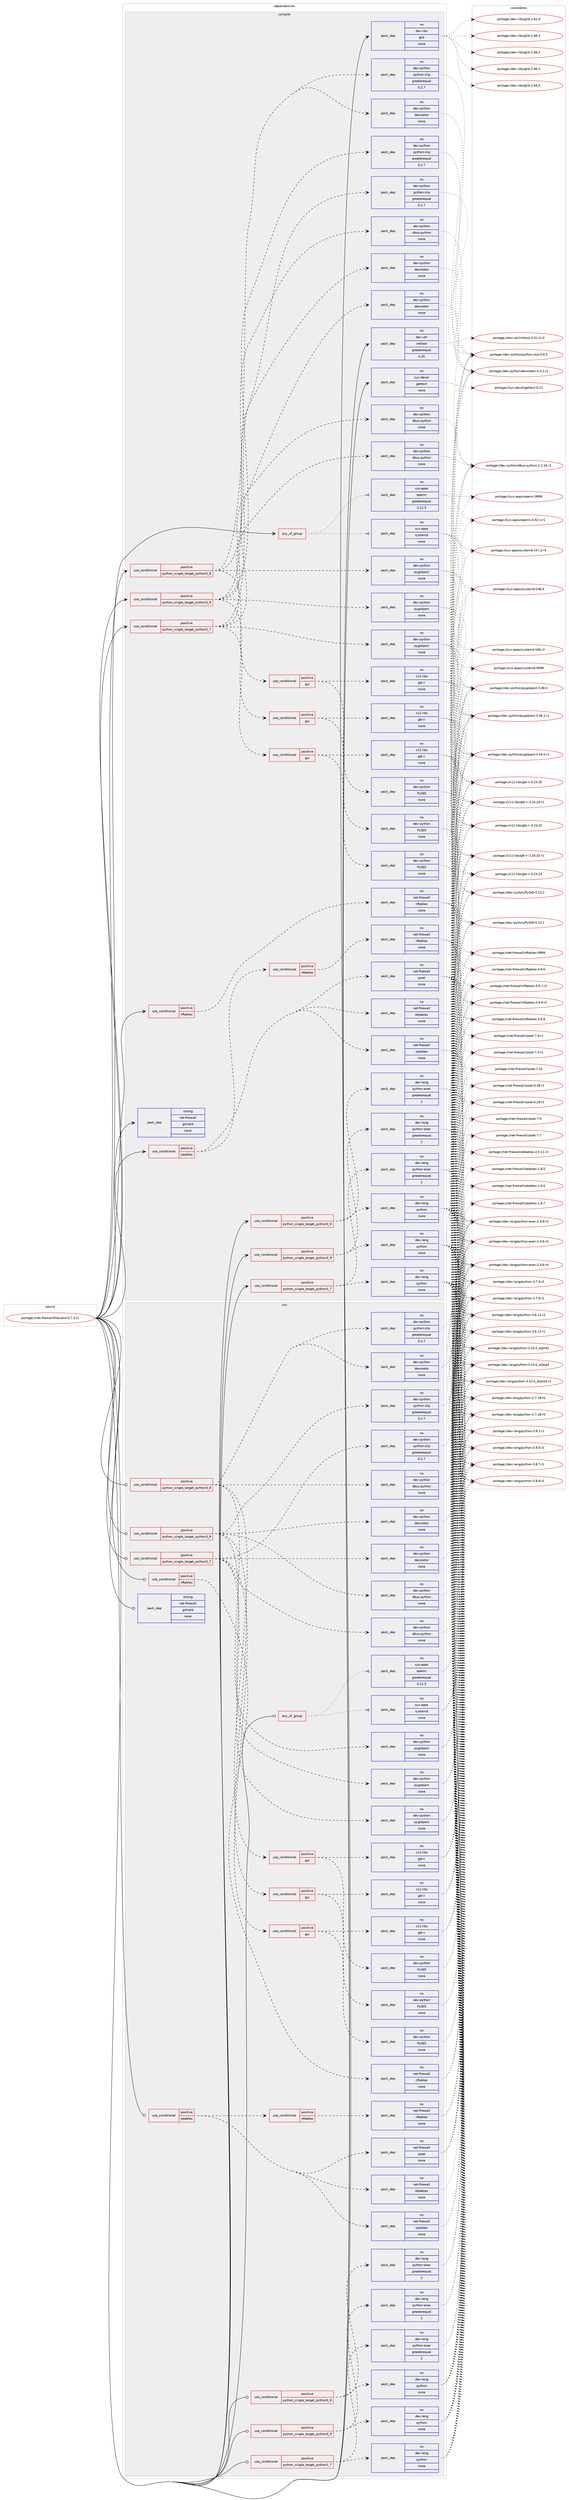 digraph prolog {

# *************
# Graph options
# *************

newrank=true;
concentrate=true;
compound=true;
graph [rankdir=LR,fontname=Helvetica,fontsize=10,ranksep=1.5];#, ranksep=2.5, nodesep=0.2];
edge  [arrowhead=vee];
node  [fontname=Helvetica,fontsize=10];

# **********
# The ebuild
# **********

subgraph cluster_leftcol {
color=gray;
rank=same;
label=<<i>ebuild</i>>;
id [label="portage://net-firewall/firewalld-0.7.3-r1", color=red, width=4, href="../net-firewall/firewalld-0.7.3-r1.svg"];
}

# ****************
# The dependencies
# ****************

subgraph cluster_midcol {
color=gray;
label=<<i>dependencies</i>>;
subgraph cluster_compile {
fillcolor="#eeeeee";
style=filled;
label=<<i>compile</i>>;
subgraph any194 {
dependency23681 [label=<<TABLE BORDER="0" CELLBORDER="1" CELLSPACING="0" CELLPADDING="4"><TR><TD CELLPADDING="10">any_of_group</TD></TR></TABLE>>, shape=none, color=red];subgraph pack16009 {
dependency23682 [label=<<TABLE BORDER="0" CELLBORDER="1" CELLSPACING="0" CELLPADDING="4" WIDTH="220"><TR><TD ROWSPAN="6" CELLPADDING="30">pack_dep</TD></TR><TR><TD WIDTH="110">no</TD></TR><TR><TD>sys-apps</TD></TR><TR><TD>openrc</TD></TR><TR><TD>greaterequal</TD></TR><TR><TD>0.11.5</TD></TR></TABLE>>, shape=none, color=blue];
}
dependency23681:e -> dependency23682:w [weight=20,style="dotted",arrowhead="oinv"];
subgraph pack16010 {
dependency23683 [label=<<TABLE BORDER="0" CELLBORDER="1" CELLSPACING="0" CELLPADDING="4" WIDTH="220"><TR><TD ROWSPAN="6" CELLPADDING="30">pack_dep</TD></TR><TR><TD WIDTH="110">no</TD></TR><TR><TD>sys-apps</TD></TR><TR><TD>systemd</TD></TR><TR><TD>none</TD></TR><TR><TD></TD></TR></TABLE>>, shape=none, color=blue];
}
dependency23681:e -> dependency23683:w [weight=20,style="dotted",arrowhead="oinv"];
}
id:e -> dependency23681:w [weight=20,style="solid",arrowhead="vee"];
subgraph cond7443 {
dependency23684 [label=<<TABLE BORDER="0" CELLBORDER="1" CELLSPACING="0" CELLPADDING="4"><TR><TD ROWSPAN="3" CELLPADDING="10">use_conditional</TD></TR><TR><TD>positive</TD></TR><TR><TD>iptables</TD></TR></TABLE>>, shape=none, color=red];
subgraph pack16011 {
dependency23685 [label=<<TABLE BORDER="0" CELLBORDER="1" CELLSPACING="0" CELLPADDING="4" WIDTH="220"><TR><TD ROWSPAN="6" CELLPADDING="30">pack_dep</TD></TR><TR><TD WIDTH="110">no</TD></TR><TR><TD>net-firewall</TD></TR><TR><TD>iptables</TD></TR><TR><TD>none</TD></TR><TR><TD></TD></TR></TABLE>>, shape=none, color=blue];
}
dependency23684:e -> dependency23685:w [weight=20,style="dashed",arrowhead="vee"];
subgraph pack16012 {
dependency23686 [label=<<TABLE BORDER="0" CELLBORDER="1" CELLSPACING="0" CELLPADDING="4" WIDTH="220"><TR><TD ROWSPAN="6" CELLPADDING="30">pack_dep</TD></TR><TR><TD WIDTH="110">no</TD></TR><TR><TD>net-firewall</TD></TR><TR><TD>ebtables</TD></TR><TR><TD>none</TD></TR><TR><TD></TD></TR></TABLE>>, shape=none, color=blue];
}
dependency23684:e -> dependency23686:w [weight=20,style="dashed",arrowhead="vee"];
subgraph pack16013 {
dependency23687 [label=<<TABLE BORDER="0" CELLBORDER="1" CELLSPACING="0" CELLPADDING="4" WIDTH="220"><TR><TD ROWSPAN="6" CELLPADDING="30">pack_dep</TD></TR><TR><TD WIDTH="110">no</TD></TR><TR><TD>net-firewall</TD></TR><TR><TD>ipset</TD></TR><TR><TD>none</TD></TR><TR><TD></TD></TR></TABLE>>, shape=none, color=blue];
}
dependency23684:e -> dependency23687:w [weight=20,style="dashed",arrowhead="vee"];
subgraph cond7444 {
dependency23688 [label=<<TABLE BORDER="0" CELLBORDER="1" CELLSPACING="0" CELLPADDING="4"><TR><TD ROWSPAN="3" CELLPADDING="10">use_conditional</TD></TR><TR><TD>positive</TD></TR><TR><TD>nftables</TD></TR></TABLE>>, shape=none, color=red];
subgraph pack16014 {
dependency23689 [label=<<TABLE BORDER="0" CELLBORDER="1" CELLSPACING="0" CELLPADDING="4" WIDTH="220"><TR><TD ROWSPAN="6" CELLPADDING="30">pack_dep</TD></TR><TR><TD WIDTH="110">no</TD></TR><TR><TD>net-firewall</TD></TR><TR><TD>nftables</TD></TR><TR><TD>none</TD></TR><TR><TD></TD></TR></TABLE>>, shape=none, color=blue];
}
dependency23688:e -> dependency23689:w [weight=20,style="dashed",arrowhead="vee"];
}
dependency23684:e -> dependency23688:w [weight=20,style="dashed",arrowhead="vee"];
}
id:e -> dependency23684:w [weight=20,style="solid",arrowhead="vee"];
subgraph cond7445 {
dependency23690 [label=<<TABLE BORDER="0" CELLBORDER="1" CELLSPACING="0" CELLPADDING="4"><TR><TD ROWSPAN="3" CELLPADDING="10">use_conditional</TD></TR><TR><TD>positive</TD></TR><TR><TD>nftables</TD></TR></TABLE>>, shape=none, color=red];
subgraph pack16015 {
dependency23691 [label=<<TABLE BORDER="0" CELLBORDER="1" CELLSPACING="0" CELLPADDING="4" WIDTH="220"><TR><TD ROWSPAN="6" CELLPADDING="30">pack_dep</TD></TR><TR><TD WIDTH="110">no</TD></TR><TR><TD>net-firewall</TD></TR><TR><TD>nftables</TD></TR><TR><TD>none</TD></TR><TR><TD></TD></TR></TABLE>>, shape=none, color=blue];
}
dependency23690:e -> dependency23691:w [weight=20,style="dashed",arrowhead="vee"];
}
id:e -> dependency23690:w [weight=20,style="solid",arrowhead="vee"];
subgraph cond7446 {
dependency23692 [label=<<TABLE BORDER="0" CELLBORDER="1" CELLSPACING="0" CELLPADDING="4"><TR><TD ROWSPAN="3" CELLPADDING="10">use_conditional</TD></TR><TR><TD>positive</TD></TR><TR><TD>python_single_target_python3_7</TD></TR></TABLE>>, shape=none, color=red];
subgraph pack16016 {
dependency23693 [label=<<TABLE BORDER="0" CELLBORDER="1" CELLSPACING="0" CELLPADDING="4" WIDTH="220"><TR><TD ROWSPAN="6" CELLPADDING="30">pack_dep</TD></TR><TR><TD WIDTH="110">no</TD></TR><TR><TD>dev-lang</TD></TR><TR><TD>python</TD></TR><TR><TD>none</TD></TR><TR><TD></TD></TR></TABLE>>, shape=none, color=blue];
}
dependency23692:e -> dependency23693:w [weight=20,style="dashed",arrowhead="vee"];
subgraph pack16017 {
dependency23694 [label=<<TABLE BORDER="0" CELLBORDER="1" CELLSPACING="0" CELLPADDING="4" WIDTH="220"><TR><TD ROWSPAN="6" CELLPADDING="30">pack_dep</TD></TR><TR><TD WIDTH="110">no</TD></TR><TR><TD>dev-lang</TD></TR><TR><TD>python-exec</TD></TR><TR><TD>greaterequal</TD></TR><TR><TD>2</TD></TR></TABLE>>, shape=none, color=blue];
}
dependency23692:e -> dependency23694:w [weight=20,style="dashed",arrowhead="vee"];
}
id:e -> dependency23692:w [weight=20,style="solid",arrowhead="vee"];
subgraph cond7447 {
dependency23695 [label=<<TABLE BORDER="0" CELLBORDER="1" CELLSPACING="0" CELLPADDING="4"><TR><TD ROWSPAN="3" CELLPADDING="10">use_conditional</TD></TR><TR><TD>positive</TD></TR><TR><TD>python_single_target_python3_7</TD></TR></TABLE>>, shape=none, color=red];
subgraph pack16018 {
dependency23696 [label=<<TABLE BORDER="0" CELLBORDER="1" CELLSPACING="0" CELLPADDING="4" WIDTH="220"><TR><TD ROWSPAN="6" CELLPADDING="30">pack_dep</TD></TR><TR><TD WIDTH="110">no</TD></TR><TR><TD>dev-python</TD></TR><TR><TD>dbus-python</TD></TR><TR><TD>none</TD></TR><TR><TD></TD></TR></TABLE>>, shape=none, color=blue];
}
dependency23695:e -> dependency23696:w [weight=20,style="dashed",arrowhead="vee"];
subgraph pack16019 {
dependency23697 [label=<<TABLE BORDER="0" CELLBORDER="1" CELLSPACING="0" CELLPADDING="4" WIDTH="220"><TR><TD ROWSPAN="6" CELLPADDING="30">pack_dep</TD></TR><TR><TD WIDTH="110">no</TD></TR><TR><TD>dev-python</TD></TR><TR><TD>decorator</TD></TR><TR><TD>none</TD></TR><TR><TD></TD></TR></TABLE>>, shape=none, color=blue];
}
dependency23695:e -> dependency23697:w [weight=20,style="dashed",arrowhead="vee"];
subgraph pack16020 {
dependency23698 [label=<<TABLE BORDER="0" CELLBORDER="1" CELLSPACING="0" CELLPADDING="4" WIDTH="220"><TR><TD ROWSPAN="6" CELLPADDING="30">pack_dep</TD></TR><TR><TD WIDTH="110">no</TD></TR><TR><TD>dev-python</TD></TR><TR><TD>python-slip</TD></TR><TR><TD>greaterequal</TD></TR><TR><TD>0.2.7</TD></TR></TABLE>>, shape=none, color=blue];
}
dependency23695:e -> dependency23698:w [weight=20,style="dashed",arrowhead="vee"];
subgraph pack16021 {
dependency23699 [label=<<TABLE BORDER="0" CELLBORDER="1" CELLSPACING="0" CELLPADDING="4" WIDTH="220"><TR><TD ROWSPAN="6" CELLPADDING="30">pack_dep</TD></TR><TR><TD WIDTH="110">no</TD></TR><TR><TD>dev-python</TD></TR><TR><TD>pygobject</TD></TR><TR><TD>none</TD></TR><TR><TD></TD></TR></TABLE>>, shape=none, color=blue];
}
dependency23695:e -> dependency23699:w [weight=20,style="dashed",arrowhead="vee"];
subgraph cond7448 {
dependency23700 [label=<<TABLE BORDER="0" CELLBORDER="1" CELLSPACING="0" CELLPADDING="4"><TR><TD ROWSPAN="3" CELLPADDING="10">use_conditional</TD></TR><TR><TD>positive</TD></TR><TR><TD>gui</TD></TR></TABLE>>, shape=none, color=red];
subgraph pack16022 {
dependency23701 [label=<<TABLE BORDER="0" CELLBORDER="1" CELLSPACING="0" CELLPADDING="4" WIDTH="220"><TR><TD ROWSPAN="6" CELLPADDING="30">pack_dep</TD></TR><TR><TD WIDTH="110">no</TD></TR><TR><TD>x11-libs</TD></TR><TR><TD>gtk+</TD></TR><TR><TD>none</TD></TR><TR><TD></TD></TR></TABLE>>, shape=none, color=blue];
}
dependency23700:e -> dependency23701:w [weight=20,style="dashed",arrowhead="vee"];
subgraph pack16023 {
dependency23702 [label=<<TABLE BORDER="0" CELLBORDER="1" CELLSPACING="0" CELLPADDING="4" WIDTH="220"><TR><TD ROWSPAN="6" CELLPADDING="30">pack_dep</TD></TR><TR><TD WIDTH="110">no</TD></TR><TR><TD>dev-python</TD></TR><TR><TD>PyQt5</TD></TR><TR><TD>none</TD></TR><TR><TD></TD></TR></TABLE>>, shape=none, color=blue];
}
dependency23700:e -> dependency23702:w [weight=20,style="dashed",arrowhead="vee"];
}
dependency23695:e -> dependency23700:w [weight=20,style="dashed",arrowhead="vee"];
}
id:e -> dependency23695:w [weight=20,style="solid",arrowhead="vee"];
subgraph cond7449 {
dependency23703 [label=<<TABLE BORDER="0" CELLBORDER="1" CELLSPACING="0" CELLPADDING="4"><TR><TD ROWSPAN="3" CELLPADDING="10">use_conditional</TD></TR><TR><TD>positive</TD></TR><TR><TD>python_single_target_python3_8</TD></TR></TABLE>>, shape=none, color=red];
subgraph pack16024 {
dependency23704 [label=<<TABLE BORDER="0" CELLBORDER="1" CELLSPACING="0" CELLPADDING="4" WIDTH="220"><TR><TD ROWSPAN="6" CELLPADDING="30">pack_dep</TD></TR><TR><TD WIDTH="110">no</TD></TR><TR><TD>dev-lang</TD></TR><TR><TD>python</TD></TR><TR><TD>none</TD></TR><TR><TD></TD></TR></TABLE>>, shape=none, color=blue];
}
dependency23703:e -> dependency23704:w [weight=20,style="dashed",arrowhead="vee"];
subgraph pack16025 {
dependency23705 [label=<<TABLE BORDER="0" CELLBORDER="1" CELLSPACING="0" CELLPADDING="4" WIDTH="220"><TR><TD ROWSPAN="6" CELLPADDING="30">pack_dep</TD></TR><TR><TD WIDTH="110">no</TD></TR><TR><TD>dev-lang</TD></TR><TR><TD>python-exec</TD></TR><TR><TD>greaterequal</TD></TR><TR><TD>2</TD></TR></TABLE>>, shape=none, color=blue];
}
dependency23703:e -> dependency23705:w [weight=20,style="dashed",arrowhead="vee"];
}
id:e -> dependency23703:w [weight=20,style="solid",arrowhead="vee"];
subgraph cond7450 {
dependency23706 [label=<<TABLE BORDER="0" CELLBORDER="1" CELLSPACING="0" CELLPADDING="4"><TR><TD ROWSPAN="3" CELLPADDING="10">use_conditional</TD></TR><TR><TD>positive</TD></TR><TR><TD>python_single_target_python3_8</TD></TR></TABLE>>, shape=none, color=red];
subgraph pack16026 {
dependency23707 [label=<<TABLE BORDER="0" CELLBORDER="1" CELLSPACING="0" CELLPADDING="4" WIDTH="220"><TR><TD ROWSPAN="6" CELLPADDING="30">pack_dep</TD></TR><TR><TD WIDTH="110">no</TD></TR><TR><TD>dev-python</TD></TR><TR><TD>dbus-python</TD></TR><TR><TD>none</TD></TR><TR><TD></TD></TR></TABLE>>, shape=none, color=blue];
}
dependency23706:e -> dependency23707:w [weight=20,style="dashed",arrowhead="vee"];
subgraph pack16027 {
dependency23708 [label=<<TABLE BORDER="0" CELLBORDER="1" CELLSPACING="0" CELLPADDING="4" WIDTH="220"><TR><TD ROWSPAN="6" CELLPADDING="30">pack_dep</TD></TR><TR><TD WIDTH="110">no</TD></TR><TR><TD>dev-python</TD></TR><TR><TD>decorator</TD></TR><TR><TD>none</TD></TR><TR><TD></TD></TR></TABLE>>, shape=none, color=blue];
}
dependency23706:e -> dependency23708:w [weight=20,style="dashed",arrowhead="vee"];
subgraph pack16028 {
dependency23709 [label=<<TABLE BORDER="0" CELLBORDER="1" CELLSPACING="0" CELLPADDING="4" WIDTH="220"><TR><TD ROWSPAN="6" CELLPADDING="30">pack_dep</TD></TR><TR><TD WIDTH="110">no</TD></TR><TR><TD>dev-python</TD></TR><TR><TD>python-slip</TD></TR><TR><TD>greaterequal</TD></TR><TR><TD>0.2.7</TD></TR></TABLE>>, shape=none, color=blue];
}
dependency23706:e -> dependency23709:w [weight=20,style="dashed",arrowhead="vee"];
subgraph pack16029 {
dependency23710 [label=<<TABLE BORDER="0" CELLBORDER="1" CELLSPACING="0" CELLPADDING="4" WIDTH="220"><TR><TD ROWSPAN="6" CELLPADDING="30">pack_dep</TD></TR><TR><TD WIDTH="110">no</TD></TR><TR><TD>dev-python</TD></TR><TR><TD>pygobject</TD></TR><TR><TD>none</TD></TR><TR><TD></TD></TR></TABLE>>, shape=none, color=blue];
}
dependency23706:e -> dependency23710:w [weight=20,style="dashed",arrowhead="vee"];
subgraph cond7451 {
dependency23711 [label=<<TABLE BORDER="0" CELLBORDER="1" CELLSPACING="0" CELLPADDING="4"><TR><TD ROWSPAN="3" CELLPADDING="10">use_conditional</TD></TR><TR><TD>positive</TD></TR><TR><TD>gui</TD></TR></TABLE>>, shape=none, color=red];
subgraph pack16030 {
dependency23712 [label=<<TABLE BORDER="0" CELLBORDER="1" CELLSPACING="0" CELLPADDING="4" WIDTH="220"><TR><TD ROWSPAN="6" CELLPADDING="30">pack_dep</TD></TR><TR><TD WIDTH="110">no</TD></TR><TR><TD>x11-libs</TD></TR><TR><TD>gtk+</TD></TR><TR><TD>none</TD></TR><TR><TD></TD></TR></TABLE>>, shape=none, color=blue];
}
dependency23711:e -> dependency23712:w [weight=20,style="dashed",arrowhead="vee"];
subgraph pack16031 {
dependency23713 [label=<<TABLE BORDER="0" CELLBORDER="1" CELLSPACING="0" CELLPADDING="4" WIDTH="220"><TR><TD ROWSPAN="6" CELLPADDING="30">pack_dep</TD></TR><TR><TD WIDTH="110">no</TD></TR><TR><TD>dev-python</TD></TR><TR><TD>PyQt5</TD></TR><TR><TD>none</TD></TR><TR><TD></TD></TR></TABLE>>, shape=none, color=blue];
}
dependency23711:e -> dependency23713:w [weight=20,style="dashed",arrowhead="vee"];
}
dependency23706:e -> dependency23711:w [weight=20,style="dashed",arrowhead="vee"];
}
id:e -> dependency23706:w [weight=20,style="solid",arrowhead="vee"];
subgraph cond7452 {
dependency23714 [label=<<TABLE BORDER="0" CELLBORDER="1" CELLSPACING="0" CELLPADDING="4"><TR><TD ROWSPAN="3" CELLPADDING="10">use_conditional</TD></TR><TR><TD>positive</TD></TR><TR><TD>python_single_target_python3_9</TD></TR></TABLE>>, shape=none, color=red];
subgraph pack16032 {
dependency23715 [label=<<TABLE BORDER="0" CELLBORDER="1" CELLSPACING="0" CELLPADDING="4" WIDTH="220"><TR><TD ROWSPAN="6" CELLPADDING="30">pack_dep</TD></TR><TR><TD WIDTH="110">no</TD></TR><TR><TD>dev-lang</TD></TR><TR><TD>python</TD></TR><TR><TD>none</TD></TR><TR><TD></TD></TR></TABLE>>, shape=none, color=blue];
}
dependency23714:e -> dependency23715:w [weight=20,style="dashed",arrowhead="vee"];
subgraph pack16033 {
dependency23716 [label=<<TABLE BORDER="0" CELLBORDER="1" CELLSPACING="0" CELLPADDING="4" WIDTH="220"><TR><TD ROWSPAN="6" CELLPADDING="30">pack_dep</TD></TR><TR><TD WIDTH="110">no</TD></TR><TR><TD>dev-lang</TD></TR><TR><TD>python-exec</TD></TR><TR><TD>greaterequal</TD></TR><TR><TD>2</TD></TR></TABLE>>, shape=none, color=blue];
}
dependency23714:e -> dependency23716:w [weight=20,style="dashed",arrowhead="vee"];
}
id:e -> dependency23714:w [weight=20,style="solid",arrowhead="vee"];
subgraph cond7453 {
dependency23717 [label=<<TABLE BORDER="0" CELLBORDER="1" CELLSPACING="0" CELLPADDING="4"><TR><TD ROWSPAN="3" CELLPADDING="10">use_conditional</TD></TR><TR><TD>positive</TD></TR><TR><TD>python_single_target_python3_9</TD></TR></TABLE>>, shape=none, color=red];
subgraph pack16034 {
dependency23718 [label=<<TABLE BORDER="0" CELLBORDER="1" CELLSPACING="0" CELLPADDING="4" WIDTH="220"><TR><TD ROWSPAN="6" CELLPADDING="30">pack_dep</TD></TR><TR><TD WIDTH="110">no</TD></TR><TR><TD>dev-python</TD></TR><TR><TD>dbus-python</TD></TR><TR><TD>none</TD></TR><TR><TD></TD></TR></TABLE>>, shape=none, color=blue];
}
dependency23717:e -> dependency23718:w [weight=20,style="dashed",arrowhead="vee"];
subgraph pack16035 {
dependency23719 [label=<<TABLE BORDER="0" CELLBORDER="1" CELLSPACING="0" CELLPADDING="4" WIDTH="220"><TR><TD ROWSPAN="6" CELLPADDING="30">pack_dep</TD></TR><TR><TD WIDTH="110">no</TD></TR><TR><TD>dev-python</TD></TR><TR><TD>decorator</TD></TR><TR><TD>none</TD></TR><TR><TD></TD></TR></TABLE>>, shape=none, color=blue];
}
dependency23717:e -> dependency23719:w [weight=20,style="dashed",arrowhead="vee"];
subgraph pack16036 {
dependency23720 [label=<<TABLE BORDER="0" CELLBORDER="1" CELLSPACING="0" CELLPADDING="4" WIDTH="220"><TR><TD ROWSPAN="6" CELLPADDING="30">pack_dep</TD></TR><TR><TD WIDTH="110">no</TD></TR><TR><TD>dev-python</TD></TR><TR><TD>python-slip</TD></TR><TR><TD>greaterequal</TD></TR><TR><TD>0.2.7</TD></TR></TABLE>>, shape=none, color=blue];
}
dependency23717:e -> dependency23720:w [weight=20,style="dashed",arrowhead="vee"];
subgraph pack16037 {
dependency23721 [label=<<TABLE BORDER="0" CELLBORDER="1" CELLSPACING="0" CELLPADDING="4" WIDTH="220"><TR><TD ROWSPAN="6" CELLPADDING="30">pack_dep</TD></TR><TR><TD WIDTH="110">no</TD></TR><TR><TD>dev-python</TD></TR><TR><TD>pygobject</TD></TR><TR><TD>none</TD></TR><TR><TD></TD></TR></TABLE>>, shape=none, color=blue];
}
dependency23717:e -> dependency23721:w [weight=20,style="dashed",arrowhead="vee"];
subgraph cond7454 {
dependency23722 [label=<<TABLE BORDER="0" CELLBORDER="1" CELLSPACING="0" CELLPADDING="4"><TR><TD ROWSPAN="3" CELLPADDING="10">use_conditional</TD></TR><TR><TD>positive</TD></TR><TR><TD>gui</TD></TR></TABLE>>, shape=none, color=red];
subgraph pack16038 {
dependency23723 [label=<<TABLE BORDER="0" CELLBORDER="1" CELLSPACING="0" CELLPADDING="4" WIDTH="220"><TR><TD ROWSPAN="6" CELLPADDING="30">pack_dep</TD></TR><TR><TD WIDTH="110">no</TD></TR><TR><TD>x11-libs</TD></TR><TR><TD>gtk+</TD></TR><TR><TD>none</TD></TR><TR><TD></TD></TR></TABLE>>, shape=none, color=blue];
}
dependency23722:e -> dependency23723:w [weight=20,style="dashed",arrowhead="vee"];
subgraph pack16039 {
dependency23724 [label=<<TABLE BORDER="0" CELLBORDER="1" CELLSPACING="0" CELLPADDING="4" WIDTH="220"><TR><TD ROWSPAN="6" CELLPADDING="30">pack_dep</TD></TR><TR><TD WIDTH="110">no</TD></TR><TR><TD>dev-python</TD></TR><TR><TD>PyQt5</TD></TR><TR><TD>none</TD></TR><TR><TD></TD></TR></TABLE>>, shape=none, color=blue];
}
dependency23722:e -> dependency23724:w [weight=20,style="dashed",arrowhead="vee"];
}
dependency23717:e -> dependency23722:w [weight=20,style="dashed",arrowhead="vee"];
}
id:e -> dependency23717:w [weight=20,style="solid",arrowhead="vee"];
subgraph pack16040 {
dependency23725 [label=<<TABLE BORDER="0" CELLBORDER="1" CELLSPACING="0" CELLPADDING="4" WIDTH="220"><TR><TD ROWSPAN="6" CELLPADDING="30">pack_dep</TD></TR><TR><TD WIDTH="110">no</TD></TR><TR><TD>dev-libs</TD></TR><TR><TD>glib</TD></TR><TR><TD>none</TD></TR><TR><TD></TD></TR></TABLE>>, shape=none, color=blue];
}
id:e -> dependency23725:w [weight=20,style="solid",arrowhead="vee"];
subgraph pack16041 {
dependency23726 [label=<<TABLE BORDER="0" CELLBORDER="1" CELLSPACING="0" CELLPADDING="4" WIDTH="220"><TR><TD ROWSPAN="6" CELLPADDING="30">pack_dep</TD></TR><TR><TD WIDTH="110">no</TD></TR><TR><TD>dev-util</TD></TR><TR><TD>intltool</TD></TR><TR><TD>greaterequal</TD></TR><TR><TD>0.35</TD></TR></TABLE>>, shape=none, color=blue];
}
id:e -> dependency23726:w [weight=20,style="solid",arrowhead="vee"];
subgraph pack16042 {
dependency23727 [label=<<TABLE BORDER="0" CELLBORDER="1" CELLSPACING="0" CELLPADDING="4" WIDTH="220"><TR><TD ROWSPAN="6" CELLPADDING="30">pack_dep</TD></TR><TR><TD WIDTH="110">no</TD></TR><TR><TD>sys-devel</TD></TR><TR><TD>gettext</TD></TR><TR><TD>none</TD></TR><TR><TD></TD></TR></TABLE>>, shape=none, color=blue];
}
id:e -> dependency23727:w [weight=20,style="solid",arrowhead="vee"];
subgraph pack16043 {
dependency23728 [label=<<TABLE BORDER="0" CELLBORDER="1" CELLSPACING="0" CELLPADDING="4" WIDTH="220"><TR><TD ROWSPAN="6" CELLPADDING="30">pack_dep</TD></TR><TR><TD WIDTH="110">strong</TD></TR><TR><TD>net-firewall</TD></TR><TR><TD>gshield</TD></TR><TR><TD>none</TD></TR><TR><TD></TD></TR></TABLE>>, shape=none, color=blue];
}
id:e -> dependency23728:w [weight=20,style="solid",arrowhead="vee"];
}
subgraph cluster_compileandrun {
fillcolor="#eeeeee";
style=filled;
label=<<i>compile and run</i>>;
}
subgraph cluster_run {
fillcolor="#eeeeee";
style=filled;
label=<<i>run</i>>;
subgraph any195 {
dependency23729 [label=<<TABLE BORDER="0" CELLBORDER="1" CELLSPACING="0" CELLPADDING="4"><TR><TD CELLPADDING="10">any_of_group</TD></TR></TABLE>>, shape=none, color=red];subgraph pack16044 {
dependency23730 [label=<<TABLE BORDER="0" CELLBORDER="1" CELLSPACING="0" CELLPADDING="4" WIDTH="220"><TR><TD ROWSPAN="6" CELLPADDING="30">pack_dep</TD></TR><TR><TD WIDTH="110">no</TD></TR><TR><TD>sys-apps</TD></TR><TR><TD>openrc</TD></TR><TR><TD>greaterequal</TD></TR><TR><TD>0.11.5</TD></TR></TABLE>>, shape=none, color=blue];
}
dependency23729:e -> dependency23730:w [weight=20,style="dotted",arrowhead="oinv"];
subgraph pack16045 {
dependency23731 [label=<<TABLE BORDER="0" CELLBORDER="1" CELLSPACING="0" CELLPADDING="4" WIDTH="220"><TR><TD ROWSPAN="6" CELLPADDING="30">pack_dep</TD></TR><TR><TD WIDTH="110">no</TD></TR><TR><TD>sys-apps</TD></TR><TR><TD>systemd</TD></TR><TR><TD>none</TD></TR><TR><TD></TD></TR></TABLE>>, shape=none, color=blue];
}
dependency23729:e -> dependency23731:w [weight=20,style="dotted",arrowhead="oinv"];
}
id:e -> dependency23729:w [weight=20,style="solid",arrowhead="odot"];
subgraph cond7455 {
dependency23732 [label=<<TABLE BORDER="0" CELLBORDER="1" CELLSPACING="0" CELLPADDING="4"><TR><TD ROWSPAN="3" CELLPADDING="10">use_conditional</TD></TR><TR><TD>positive</TD></TR><TR><TD>iptables</TD></TR></TABLE>>, shape=none, color=red];
subgraph pack16046 {
dependency23733 [label=<<TABLE BORDER="0" CELLBORDER="1" CELLSPACING="0" CELLPADDING="4" WIDTH="220"><TR><TD ROWSPAN="6" CELLPADDING="30">pack_dep</TD></TR><TR><TD WIDTH="110">no</TD></TR><TR><TD>net-firewall</TD></TR><TR><TD>iptables</TD></TR><TR><TD>none</TD></TR><TR><TD></TD></TR></TABLE>>, shape=none, color=blue];
}
dependency23732:e -> dependency23733:w [weight=20,style="dashed",arrowhead="vee"];
subgraph pack16047 {
dependency23734 [label=<<TABLE BORDER="0" CELLBORDER="1" CELLSPACING="0" CELLPADDING="4" WIDTH="220"><TR><TD ROWSPAN="6" CELLPADDING="30">pack_dep</TD></TR><TR><TD WIDTH="110">no</TD></TR><TR><TD>net-firewall</TD></TR><TR><TD>ebtables</TD></TR><TR><TD>none</TD></TR><TR><TD></TD></TR></TABLE>>, shape=none, color=blue];
}
dependency23732:e -> dependency23734:w [weight=20,style="dashed",arrowhead="vee"];
subgraph pack16048 {
dependency23735 [label=<<TABLE BORDER="0" CELLBORDER="1" CELLSPACING="0" CELLPADDING="4" WIDTH="220"><TR><TD ROWSPAN="6" CELLPADDING="30">pack_dep</TD></TR><TR><TD WIDTH="110">no</TD></TR><TR><TD>net-firewall</TD></TR><TR><TD>ipset</TD></TR><TR><TD>none</TD></TR><TR><TD></TD></TR></TABLE>>, shape=none, color=blue];
}
dependency23732:e -> dependency23735:w [weight=20,style="dashed",arrowhead="vee"];
subgraph cond7456 {
dependency23736 [label=<<TABLE BORDER="0" CELLBORDER="1" CELLSPACING="0" CELLPADDING="4"><TR><TD ROWSPAN="3" CELLPADDING="10">use_conditional</TD></TR><TR><TD>positive</TD></TR><TR><TD>nftables</TD></TR></TABLE>>, shape=none, color=red];
subgraph pack16049 {
dependency23737 [label=<<TABLE BORDER="0" CELLBORDER="1" CELLSPACING="0" CELLPADDING="4" WIDTH="220"><TR><TD ROWSPAN="6" CELLPADDING="30">pack_dep</TD></TR><TR><TD WIDTH="110">no</TD></TR><TR><TD>net-firewall</TD></TR><TR><TD>nftables</TD></TR><TR><TD>none</TD></TR><TR><TD></TD></TR></TABLE>>, shape=none, color=blue];
}
dependency23736:e -> dependency23737:w [weight=20,style="dashed",arrowhead="vee"];
}
dependency23732:e -> dependency23736:w [weight=20,style="dashed",arrowhead="vee"];
}
id:e -> dependency23732:w [weight=20,style="solid",arrowhead="odot"];
subgraph cond7457 {
dependency23738 [label=<<TABLE BORDER="0" CELLBORDER="1" CELLSPACING="0" CELLPADDING="4"><TR><TD ROWSPAN="3" CELLPADDING="10">use_conditional</TD></TR><TR><TD>positive</TD></TR><TR><TD>nftables</TD></TR></TABLE>>, shape=none, color=red];
subgraph pack16050 {
dependency23739 [label=<<TABLE BORDER="0" CELLBORDER="1" CELLSPACING="0" CELLPADDING="4" WIDTH="220"><TR><TD ROWSPAN="6" CELLPADDING="30">pack_dep</TD></TR><TR><TD WIDTH="110">no</TD></TR><TR><TD>net-firewall</TD></TR><TR><TD>nftables</TD></TR><TR><TD>none</TD></TR><TR><TD></TD></TR></TABLE>>, shape=none, color=blue];
}
dependency23738:e -> dependency23739:w [weight=20,style="dashed",arrowhead="vee"];
}
id:e -> dependency23738:w [weight=20,style="solid",arrowhead="odot"];
subgraph cond7458 {
dependency23740 [label=<<TABLE BORDER="0" CELLBORDER="1" CELLSPACING="0" CELLPADDING="4"><TR><TD ROWSPAN="3" CELLPADDING="10">use_conditional</TD></TR><TR><TD>positive</TD></TR><TR><TD>python_single_target_python3_7</TD></TR></TABLE>>, shape=none, color=red];
subgraph pack16051 {
dependency23741 [label=<<TABLE BORDER="0" CELLBORDER="1" CELLSPACING="0" CELLPADDING="4" WIDTH="220"><TR><TD ROWSPAN="6" CELLPADDING="30">pack_dep</TD></TR><TR><TD WIDTH="110">no</TD></TR><TR><TD>dev-lang</TD></TR><TR><TD>python</TD></TR><TR><TD>none</TD></TR><TR><TD></TD></TR></TABLE>>, shape=none, color=blue];
}
dependency23740:e -> dependency23741:w [weight=20,style="dashed",arrowhead="vee"];
subgraph pack16052 {
dependency23742 [label=<<TABLE BORDER="0" CELLBORDER="1" CELLSPACING="0" CELLPADDING="4" WIDTH="220"><TR><TD ROWSPAN="6" CELLPADDING="30">pack_dep</TD></TR><TR><TD WIDTH="110">no</TD></TR><TR><TD>dev-lang</TD></TR><TR><TD>python-exec</TD></TR><TR><TD>greaterequal</TD></TR><TR><TD>2</TD></TR></TABLE>>, shape=none, color=blue];
}
dependency23740:e -> dependency23742:w [weight=20,style="dashed",arrowhead="vee"];
}
id:e -> dependency23740:w [weight=20,style="solid",arrowhead="odot"];
subgraph cond7459 {
dependency23743 [label=<<TABLE BORDER="0" CELLBORDER="1" CELLSPACING="0" CELLPADDING="4"><TR><TD ROWSPAN="3" CELLPADDING="10">use_conditional</TD></TR><TR><TD>positive</TD></TR><TR><TD>python_single_target_python3_7</TD></TR></TABLE>>, shape=none, color=red];
subgraph pack16053 {
dependency23744 [label=<<TABLE BORDER="0" CELLBORDER="1" CELLSPACING="0" CELLPADDING="4" WIDTH="220"><TR><TD ROWSPAN="6" CELLPADDING="30">pack_dep</TD></TR><TR><TD WIDTH="110">no</TD></TR><TR><TD>dev-python</TD></TR><TR><TD>dbus-python</TD></TR><TR><TD>none</TD></TR><TR><TD></TD></TR></TABLE>>, shape=none, color=blue];
}
dependency23743:e -> dependency23744:w [weight=20,style="dashed",arrowhead="vee"];
subgraph pack16054 {
dependency23745 [label=<<TABLE BORDER="0" CELLBORDER="1" CELLSPACING="0" CELLPADDING="4" WIDTH="220"><TR><TD ROWSPAN="6" CELLPADDING="30">pack_dep</TD></TR><TR><TD WIDTH="110">no</TD></TR><TR><TD>dev-python</TD></TR><TR><TD>decorator</TD></TR><TR><TD>none</TD></TR><TR><TD></TD></TR></TABLE>>, shape=none, color=blue];
}
dependency23743:e -> dependency23745:w [weight=20,style="dashed",arrowhead="vee"];
subgraph pack16055 {
dependency23746 [label=<<TABLE BORDER="0" CELLBORDER="1" CELLSPACING="0" CELLPADDING="4" WIDTH="220"><TR><TD ROWSPAN="6" CELLPADDING="30">pack_dep</TD></TR><TR><TD WIDTH="110">no</TD></TR><TR><TD>dev-python</TD></TR><TR><TD>python-slip</TD></TR><TR><TD>greaterequal</TD></TR><TR><TD>0.2.7</TD></TR></TABLE>>, shape=none, color=blue];
}
dependency23743:e -> dependency23746:w [weight=20,style="dashed",arrowhead="vee"];
subgraph pack16056 {
dependency23747 [label=<<TABLE BORDER="0" CELLBORDER="1" CELLSPACING="0" CELLPADDING="4" WIDTH="220"><TR><TD ROWSPAN="6" CELLPADDING="30">pack_dep</TD></TR><TR><TD WIDTH="110">no</TD></TR><TR><TD>dev-python</TD></TR><TR><TD>pygobject</TD></TR><TR><TD>none</TD></TR><TR><TD></TD></TR></TABLE>>, shape=none, color=blue];
}
dependency23743:e -> dependency23747:w [weight=20,style="dashed",arrowhead="vee"];
subgraph cond7460 {
dependency23748 [label=<<TABLE BORDER="0" CELLBORDER="1" CELLSPACING="0" CELLPADDING="4"><TR><TD ROWSPAN="3" CELLPADDING="10">use_conditional</TD></TR><TR><TD>positive</TD></TR><TR><TD>gui</TD></TR></TABLE>>, shape=none, color=red];
subgraph pack16057 {
dependency23749 [label=<<TABLE BORDER="0" CELLBORDER="1" CELLSPACING="0" CELLPADDING="4" WIDTH="220"><TR><TD ROWSPAN="6" CELLPADDING="30">pack_dep</TD></TR><TR><TD WIDTH="110">no</TD></TR><TR><TD>x11-libs</TD></TR><TR><TD>gtk+</TD></TR><TR><TD>none</TD></TR><TR><TD></TD></TR></TABLE>>, shape=none, color=blue];
}
dependency23748:e -> dependency23749:w [weight=20,style="dashed",arrowhead="vee"];
subgraph pack16058 {
dependency23750 [label=<<TABLE BORDER="0" CELLBORDER="1" CELLSPACING="0" CELLPADDING="4" WIDTH="220"><TR><TD ROWSPAN="6" CELLPADDING="30">pack_dep</TD></TR><TR><TD WIDTH="110">no</TD></TR><TR><TD>dev-python</TD></TR><TR><TD>PyQt5</TD></TR><TR><TD>none</TD></TR><TR><TD></TD></TR></TABLE>>, shape=none, color=blue];
}
dependency23748:e -> dependency23750:w [weight=20,style="dashed",arrowhead="vee"];
}
dependency23743:e -> dependency23748:w [weight=20,style="dashed",arrowhead="vee"];
}
id:e -> dependency23743:w [weight=20,style="solid",arrowhead="odot"];
subgraph cond7461 {
dependency23751 [label=<<TABLE BORDER="0" CELLBORDER="1" CELLSPACING="0" CELLPADDING="4"><TR><TD ROWSPAN="3" CELLPADDING="10">use_conditional</TD></TR><TR><TD>positive</TD></TR><TR><TD>python_single_target_python3_8</TD></TR></TABLE>>, shape=none, color=red];
subgraph pack16059 {
dependency23752 [label=<<TABLE BORDER="0" CELLBORDER="1" CELLSPACING="0" CELLPADDING="4" WIDTH="220"><TR><TD ROWSPAN="6" CELLPADDING="30">pack_dep</TD></TR><TR><TD WIDTH="110">no</TD></TR><TR><TD>dev-lang</TD></TR><TR><TD>python</TD></TR><TR><TD>none</TD></TR><TR><TD></TD></TR></TABLE>>, shape=none, color=blue];
}
dependency23751:e -> dependency23752:w [weight=20,style="dashed",arrowhead="vee"];
subgraph pack16060 {
dependency23753 [label=<<TABLE BORDER="0" CELLBORDER="1" CELLSPACING="0" CELLPADDING="4" WIDTH="220"><TR><TD ROWSPAN="6" CELLPADDING="30">pack_dep</TD></TR><TR><TD WIDTH="110">no</TD></TR><TR><TD>dev-lang</TD></TR><TR><TD>python-exec</TD></TR><TR><TD>greaterequal</TD></TR><TR><TD>2</TD></TR></TABLE>>, shape=none, color=blue];
}
dependency23751:e -> dependency23753:w [weight=20,style="dashed",arrowhead="vee"];
}
id:e -> dependency23751:w [weight=20,style="solid",arrowhead="odot"];
subgraph cond7462 {
dependency23754 [label=<<TABLE BORDER="0" CELLBORDER="1" CELLSPACING="0" CELLPADDING="4"><TR><TD ROWSPAN="3" CELLPADDING="10">use_conditional</TD></TR><TR><TD>positive</TD></TR><TR><TD>python_single_target_python3_8</TD></TR></TABLE>>, shape=none, color=red];
subgraph pack16061 {
dependency23755 [label=<<TABLE BORDER="0" CELLBORDER="1" CELLSPACING="0" CELLPADDING="4" WIDTH="220"><TR><TD ROWSPAN="6" CELLPADDING="30">pack_dep</TD></TR><TR><TD WIDTH="110">no</TD></TR><TR><TD>dev-python</TD></TR><TR><TD>dbus-python</TD></TR><TR><TD>none</TD></TR><TR><TD></TD></TR></TABLE>>, shape=none, color=blue];
}
dependency23754:e -> dependency23755:w [weight=20,style="dashed",arrowhead="vee"];
subgraph pack16062 {
dependency23756 [label=<<TABLE BORDER="0" CELLBORDER="1" CELLSPACING="0" CELLPADDING="4" WIDTH="220"><TR><TD ROWSPAN="6" CELLPADDING="30">pack_dep</TD></TR><TR><TD WIDTH="110">no</TD></TR><TR><TD>dev-python</TD></TR><TR><TD>decorator</TD></TR><TR><TD>none</TD></TR><TR><TD></TD></TR></TABLE>>, shape=none, color=blue];
}
dependency23754:e -> dependency23756:w [weight=20,style="dashed",arrowhead="vee"];
subgraph pack16063 {
dependency23757 [label=<<TABLE BORDER="0" CELLBORDER="1" CELLSPACING="0" CELLPADDING="4" WIDTH="220"><TR><TD ROWSPAN="6" CELLPADDING="30">pack_dep</TD></TR><TR><TD WIDTH="110">no</TD></TR><TR><TD>dev-python</TD></TR><TR><TD>python-slip</TD></TR><TR><TD>greaterequal</TD></TR><TR><TD>0.2.7</TD></TR></TABLE>>, shape=none, color=blue];
}
dependency23754:e -> dependency23757:w [weight=20,style="dashed",arrowhead="vee"];
subgraph pack16064 {
dependency23758 [label=<<TABLE BORDER="0" CELLBORDER="1" CELLSPACING="0" CELLPADDING="4" WIDTH="220"><TR><TD ROWSPAN="6" CELLPADDING="30">pack_dep</TD></TR><TR><TD WIDTH="110">no</TD></TR><TR><TD>dev-python</TD></TR><TR><TD>pygobject</TD></TR><TR><TD>none</TD></TR><TR><TD></TD></TR></TABLE>>, shape=none, color=blue];
}
dependency23754:e -> dependency23758:w [weight=20,style="dashed",arrowhead="vee"];
subgraph cond7463 {
dependency23759 [label=<<TABLE BORDER="0" CELLBORDER="1" CELLSPACING="0" CELLPADDING="4"><TR><TD ROWSPAN="3" CELLPADDING="10">use_conditional</TD></TR><TR><TD>positive</TD></TR><TR><TD>gui</TD></TR></TABLE>>, shape=none, color=red];
subgraph pack16065 {
dependency23760 [label=<<TABLE BORDER="0" CELLBORDER="1" CELLSPACING="0" CELLPADDING="4" WIDTH="220"><TR><TD ROWSPAN="6" CELLPADDING="30">pack_dep</TD></TR><TR><TD WIDTH="110">no</TD></TR><TR><TD>x11-libs</TD></TR><TR><TD>gtk+</TD></TR><TR><TD>none</TD></TR><TR><TD></TD></TR></TABLE>>, shape=none, color=blue];
}
dependency23759:e -> dependency23760:w [weight=20,style="dashed",arrowhead="vee"];
subgraph pack16066 {
dependency23761 [label=<<TABLE BORDER="0" CELLBORDER="1" CELLSPACING="0" CELLPADDING="4" WIDTH="220"><TR><TD ROWSPAN="6" CELLPADDING="30">pack_dep</TD></TR><TR><TD WIDTH="110">no</TD></TR><TR><TD>dev-python</TD></TR><TR><TD>PyQt5</TD></TR><TR><TD>none</TD></TR><TR><TD></TD></TR></TABLE>>, shape=none, color=blue];
}
dependency23759:e -> dependency23761:w [weight=20,style="dashed",arrowhead="vee"];
}
dependency23754:e -> dependency23759:w [weight=20,style="dashed",arrowhead="vee"];
}
id:e -> dependency23754:w [weight=20,style="solid",arrowhead="odot"];
subgraph cond7464 {
dependency23762 [label=<<TABLE BORDER="0" CELLBORDER="1" CELLSPACING="0" CELLPADDING="4"><TR><TD ROWSPAN="3" CELLPADDING="10">use_conditional</TD></TR><TR><TD>positive</TD></TR><TR><TD>python_single_target_python3_9</TD></TR></TABLE>>, shape=none, color=red];
subgraph pack16067 {
dependency23763 [label=<<TABLE BORDER="0" CELLBORDER="1" CELLSPACING="0" CELLPADDING="4" WIDTH="220"><TR><TD ROWSPAN="6" CELLPADDING="30">pack_dep</TD></TR><TR><TD WIDTH="110">no</TD></TR><TR><TD>dev-lang</TD></TR><TR><TD>python</TD></TR><TR><TD>none</TD></TR><TR><TD></TD></TR></TABLE>>, shape=none, color=blue];
}
dependency23762:e -> dependency23763:w [weight=20,style="dashed",arrowhead="vee"];
subgraph pack16068 {
dependency23764 [label=<<TABLE BORDER="0" CELLBORDER="1" CELLSPACING="0" CELLPADDING="4" WIDTH="220"><TR><TD ROWSPAN="6" CELLPADDING="30">pack_dep</TD></TR><TR><TD WIDTH="110">no</TD></TR><TR><TD>dev-lang</TD></TR><TR><TD>python-exec</TD></TR><TR><TD>greaterequal</TD></TR><TR><TD>2</TD></TR></TABLE>>, shape=none, color=blue];
}
dependency23762:e -> dependency23764:w [weight=20,style="dashed",arrowhead="vee"];
}
id:e -> dependency23762:w [weight=20,style="solid",arrowhead="odot"];
subgraph cond7465 {
dependency23765 [label=<<TABLE BORDER="0" CELLBORDER="1" CELLSPACING="0" CELLPADDING="4"><TR><TD ROWSPAN="3" CELLPADDING="10">use_conditional</TD></TR><TR><TD>positive</TD></TR><TR><TD>python_single_target_python3_9</TD></TR></TABLE>>, shape=none, color=red];
subgraph pack16069 {
dependency23766 [label=<<TABLE BORDER="0" CELLBORDER="1" CELLSPACING="0" CELLPADDING="4" WIDTH="220"><TR><TD ROWSPAN="6" CELLPADDING="30">pack_dep</TD></TR><TR><TD WIDTH="110">no</TD></TR><TR><TD>dev-python</TD></TR><TR><TD>dbus-python</TD></TR><TR><TD>none</TD></TR><TR><TD></TD></TR></TABLE>>, shape=none, color=blue];
}
dependency23765:e -> dependency23766:w [weight=20,style="dashed",arrowhead="vee"];
subgraph pack16070 {
dependency23767 [label=<<TABLE BORDER="0" CELLBORDER="1" CELLSPACING="0" CELLPADDING="4" WIDTH="220"><TR><TD ROWSPAN="6" CELLPADDING="30">pack_dep</TD></TR><TR><TD WIDTH="110">no</TD></TR><TR><TD>dev-python</TD></TR><TR><TD>decorator</TD></TR><TR><TD>none</TD></TR><TR><TD></TD></TR></TABLE>>, shape=none, color=blue];
}
dependency23765:e -> dependency23767:w [weight=20,style="dashed",arrowhead="vee"];
subgraph pack16071 {
dependency23768 [label=<<TABLE BORDER="0" CELLBORDER="1" CELLSPACING="0" CELLPADDING="4" WIDTH="220"><TR><TD ROWSPAN="6" CELLPADDING="30">pack_dep</TD></TR><TR><TD WIDTH="110">no</TD></TR><TR><TD>dev-python</TD></TR><TR><TD>python-slip</TD></TR><TR><TD>greaterequal</TD></TR><TR><TD>0.2.7</TD></TR></TABLE>>, shape=none, color=blue];
}
dependency23765:e -> dependency23768:w [weight=20,style="dashed",arrowhead="vee"];
subgraph pack16072 {
dependency23769 [label=<<TABLE BORDER="0" CELLBORDER="1" CELLSPACING="0" CELLPADDING="4" WIDTH="220"><TR><TD ROWSPAN="6" CELLPADDING="30">pack_dep</TD></TR><TR><TD WIDTH="110">no</TD></TR><TR><TD>dev-python</TD></TR><TR><TD>pygobject</TD></TR><TR><TD>none</TD></TR><TR><TD></TD></TR></TABLE>>, shape=none, color=blue];
}
dependency23765:e -> dependency23769:w [weight=20,style="dashed",arrowhead="vee"];
subgraph cond7466 {
dependency23770 [label=<<TABLE BORDER="0" CELLBORDER="1" CELLSPACING="0" CELLPADDING="4"><TR><TD ROWSPAN="3" CELLPADDING="10">use_conditional</TD></TR><TR><TD>positive</TD></TR><TR><TD>gui</TD></TR></TABLE>>, shape=none, color=red];
subgraph pack16073 {
dependency23771 [label=<<TABLE BORDER="0" CELLBORDER="1" CELLSPACING="0" CELLPADDING="4" WIDTH="220"><TR><TD ROWSPAN="6" CELLPADDING="30">pack_dep</TD></TR><TR><TD WIDTH="110">no</TD></TR><TR><TD>x11-libs</TD></TR><TR><TD>gtk+</TD></TR><TR><TD>none</TD></TR><TR><TD></TD></TR></TABLE>>, shape=none, color=blue];
}
dependency23770:e -> dependency23771:w [weight=20,style="dashed",arrowhead="vee"];
subgraph pack16074 {
dependency23772 [label=<<TABLE BORDER="0" CELLBORDER="1" CELLSPACING="0" CELLPADDING="4" WIDTH="220"><TR><TD ROWSPAN="6" CELLPADDING="30">pack_dep</TD></TR><TR><TD WIDTH="110">no</TD></TR><TR><TD>dev-python</TD></TR><TR><TD>PyQt5</TD></TR><TR><TD>none</TD></TR><TR><TD></TD></TR></TABLE>>, shape=none, color=blue];
}
dependency23770:e -> dependency23772:w [weight=20,style="dashed",arrowhead="vee"];
}
dependency23765:e -> dependency23770:w [weight=20,style="dashed",arrowhead="vee"];
}
id:e -> dependency23765:w [weight=20,style="solid",arrowhead="odot"];
subgraph pack16075 {
dependency23773 [label=<<TABLE BORDER="0" CELLBORDER="1" CELLSPACING="0" CELLPADDING="4" WIDTH="220"><TR><TD ROWSPAN="6" CELLPADDING="30">pack_dep</TD></TR><TR><TD WIDTH="110">strong</TD></TR><TR><TD>net-firewall</TD></TR><TR><TD>gshield</TD></TR><TR><TD>none</TD></TR><TR><TD></TD></TR></TABLE>>, shape=none, color=blue];
}
id:e -> dependency23773:w [weight=20,style="solid",arrowhead="odot"];
}
}

# **************
# The candidates
# **************

subgraph cluster_choices {
rank=same;
color=gray;
label=<<i>candidates</i>>;

subgraph choice16009 {
color=black;
nodesep=1;
choice115121115459711211211547111112101110114994557575757 [label="portage://sys-apps/openrc-9999", color=red, width=4,href="../sys-apps/openrc-9999.svg"];
choice11512111545971121121154711111210111011499454846525046494511449 [label="portage://sys-apps/openrc-0.42.1-r1", color=red, width=4,href="../sys-apps/openrc-0.42.1-r1.svg"];
dependency23682:e -> choice115121115459711211211547111112101110114994557575757:w [style=dotted,weight="100"];
dependency23682:e -> choice11512111545971121121154711111210111011499454846525046494511449:w [style=dotted,weight="100"];
}
subgraph choice16010 {
color=black;
nodesep=1;
choice1151211154597112112115471151211151161011091004557575757 [label="portage://sys-apps/systemd-9999", color=red, width=4,href="../sys-apps/systemd-9999.svg"];
choice1151211154597112112115471151211151161011091004550525546504511452 [label="portage://sys-apps/systemd-247.2-r4", color=red, width=4,href="../sys-apps/systemd-247.2-r4.svg"];
choice115121115459711211211547115121115116101109100455052544654 [label="portage://sys-apps/systemd-246.6", color=red, width=4,href="../sys-apps/systemd-246.6.svg"];
choice115121115459711211211547115121115116101109100455052544511450 [label="portage://sys-apps/systemd-246-r2", color=red, width=4,href="../sys-apps/systemd-246-r2.svg"];
dependency23683:e -> choice1151211154597112112115471151211151161011091004557575757:w [style=dotted,weight="100"];
dependency23683:e -> choice1151211154597112112115471151211151161011091004550525546504511452:w [style=dotted,weight="100"];
dependency23683:e -> choice115121115459711211211547115121115116101109100455052544654:w [style=dotted,weight="100"];
dependency23683:e -> choice115121115459711211211547115121115116101109100455052544511450:w [style=dotted,weight="100"];
}
subgraph choice16011 {
color=black;
nodesep=1;
choice1101011164510210511410111997108108471051121169798108101115454946564655 [label="portage://net-firewall/iptables-1.8.7", color=red, width=4,href="../net-firewall/iptables-1.8.7.svg"];
choice1101011164510210511410111997108108471051121169798108101115454946564654 [label="portage://net-firewall/iptables-1.8.6", color=red, width=4,href="../net-firewall/iptables-1.8.6.svg"];
choice1101011164510210511410111997108108471051121169798108101115454946564653 [label="portage://net-firewall/iptables-1.8.5", color=red, width=4,href="../net-firewall/iptables-1.8.5.svg"];
dependency23685:e -> choice1101011164510210511410111997108108471051121169798108101115454946564655:w [style=dotted,weight="100"];
dependency23685:e -> choice1101011164510210511410111997108108471051121169798108101115454946564654:w [style=dotted,weight="100"];
dependency23685:e -> choice1101011164510210511410111997108108471051121169798108101115454946564653:w [style=dotted,weight="100"];
}
subgraph choice16012 {
color=black;
nodesep=1;
choice110101116451021051141011199710810847101981169798108101115455046484649494511450 [label="portage://net-firewall/ebtables-2.0.11-r2", color=red, width=4,href="../net-firewall/ebtables-2.0.11-r2.svg"];
dependency23686:e -> choice110101116451021051141011199710810847101981169798108101115455046484649494511450:w [style=dotted,weight="100"];
}
subgraph choice16013 {
color=black;
nodesep=1;
choice11010111645102105114101119971081084710511211510111645554657 [label="portage://net-firewall/ipset-7.9", color=red, width=4,href="../net-firewall/ipset-7.9.svg"];
choice11010111645102105114101119971081084710511211510111645554655 [label="portage://net-firewall/ipset-7.7", color=red, width=4,href="../net-firewall/ipset-7.7.svg"];
choice110101116451021051141011199710810847105112115101116455546544511449 [label="portage://net-firewall/ipset-7.6-r1", color=red, width=4,href="../net-firewall/ipset-7.6-r1.svg"];
choice110101116451021051141011199710810847105112115101116455546534511449 [label="portage://net-firewall/ipset-7.5-r1", color=red, width=4,href="../net-firewall/ipset-7.5-r1.svg"];
choice1101011164510210511410111997108108471051121151011164555464948 [label="portage://net-firewall/ipset-7.10", color=red, width=4,href="../net-firewall/ipset-7.10.svg"];
choice11010111645102105114101119971081084710511211510111645544651564511449 [label="portage://net-firewall/ipset-6.38-r1", color=red, width=4,href="../net-firewall/ipset-6.38-r1.svg"];
choice11010111645102105114101119971081084710511211510111645544650574511449 [label="portage://net-firewall/ipset-6.29-r1", color=red, width=4,href="../net-firewall/ipset-6.29-r1.svg"];
dependency23687:e -> choice11010111645102105114101119971081084710511211510111645554657:w [style=dotted,weight="100"];
dependency23687:e -> choice11010111645102105114101119971081084710511211510111645554655:w [style=dotted,weight="100"];
dependency23687:e -> choice110101116451021051141011199710810847105112115101116455546544511449:w [style=dotted,weight="100"];
dependency23687:e -> choice110101116451021051141011199710810847105112115101116455546534511449:w [style=dotted,weight="100"];
dependency23687:e -> choice1101011164510210511410111997108108471051121151011164555464948:w [style=dotted,weight="100"];
dependency23687:e -> choice11010111645102105114101119971081084710511211510111645544651564511449:w [style=dotted,weight="100"];
dependency23687:e -> choice11010111645102105114101119971081084710511211510111645544650574511449:w [style=dotted,weight="100"];
}
subgraph choice16014 {
color=black;
nodesep=1;
choice11010111645102105114101119971081084711010211697981081011154557575757 [label="portage://net-firewall/nftables-9999", color=red, width=4,href="../net-firewall/nftables-9999.svg"];
choice1101011164510210511410111997108108471101021169798108101115454846574656 [label="portage://net-firewall/nftables-0.9.8", color=red, width=4,href="../net-firewall/nftables-0.9.8.svg"];
choice11010111645102105114101119971081084711010211697981081011154548465746554511449 [label="portage://net-firewall/nftables-0.9.7-r1", color=red, width=4,href="../net-firewall/nftables-0.9.7-r1.svg"];
choice11010111645102105114101119971081084711010211697981081011154548465746544511449 [label="portage://net-firewall/nftables-0.9.6-r1", color=red, width=4,href="../net-firewall/nftables-0.9.6-r1.svg"];
choice1101011164510210511410111997108108471101021169798108101115454846574654 [label="portage://net-firewall/nftables-0.9.6", color=red, width=4,href="../net-firewall/nftables-0.9.6.svg"];
dependency23689:e -> choice11010111645102105114101119971081084711010211697981081011154557575757:w [style=dotted,weight="100"];
dependency23689:e -> choice1101011164510210511410111997108108471101021169798108101115454846574656:w [style=dotted,weight="100"];
dependency23689:e -> choice11010111645102105114101119971081084711010211697981081011154548465746554511449:w [style=dotted,weight="100"];
dependency23689:e -> choice11010111645102105114101119971081084711010211697981081011154548465746544511449:w [style=dotted,weight="100"];
dependency23689:e -> choice1101011164510210511410111997108108471101021169798108101115454846574654:w [style=dotted,weight="100"];
}
subgraph choice16015 {
color=black;
nodesep=1;
choice11010111645102105114101119971081084711010211697981081011154557575757 [label="portage://net-firewall/nftables-9999", color=red, width=4,href="../net-firewall/nftables-9999.svg"];
choice1101011164510210511410111997108108471101021169798108101115454846574656 [label="portage://net-firewall/nftables-0.9.8", color=red, width=4,href="../net-firewall/nftables-0.9.8.svg"];
choice11010111645102105114101119971081084711010211697981081011154548465746554511449 [label="portage://net-firewall/nftables-0.9.7-r1", color=red, width=4,href="../net-firewall/nftables-0.9.7-r1.svg"];
choice11010111645102105114101119971081084711010211697981081011154548465746544511449 [label="portage://net-firewall/nftables-0.9.6-r1", color=red, width=4,href="../net-firewall/nftables-0.9.6-r1.svg"];
choice1101011164510210511410111997108108471101021169798108101115454846574654 [label="portage://net-firewall/nftables-0.9.6", color=red, width=4,href="../net-firewall/nftables-0.9.6.svg"];
dependency23691:e -> choice11010111645102105114101119971081084711010211697981081011154557575757:w [style=dotted,weight="100"];
dependency23691:e -> choice1101011164510210511410111997108108471101021169798108101115454846574656:w [style=dotted,weight="100"];
dependency23691:e -> choice11010111645102105114101119971081084711010211697981081011154548465746554511449:w [style=dotted,weight="100"];
dependency23691:e -> choice11010111645102105114101119971081084711010211697981081011154548465746544511449:w [style=dotted,weight="100"];
dependency23691:e -> choice1101011164510210511410111997108108471101021169798108101115454846574654:w [style=dotted,weight="100"];
}
subgraph choice16016 {
color=black;
nodesep=1;
choice1001011184510897110103471121211161041111104551465746494511449 [label="portage://dev-lang/python-3.9.1-r1", color=red, width=4,href="../dev-lang/python-3.9.1-r1.svg"];
choice1001011184510897110103471121211161041111104551465746484511449 [label="portage://dev-lang/python-3.9.0-r1", color=red, width=4,href="../dev-lang/python-3.9.0-r1.svg"];
choice1001011184510897110103471121211161041111104551465646554511449 [label="portage://dev-lang/python-3.8.7-r1", color=red, width=4,href="../dev-lang/python-3.8.7-r1.svg"];
choice1001011184510897110103471121211161041111104551465646544511449 [label="portage://dev-lang/python-3.8.6-r1", color=red, width=4,href="../dev-lang/python-3.8.6-r1.svg"];
choice1001011184510897110103471121211161041111104551465546574511450 [label="portage://dev-lang/python-3.7.9-r2", color=red, width=4,href="../dev-lang/python-3.7.9-r2.svg"];
choice1001011184510897110103471121211161041111104551465546574511449 [label="portage://dev-lang/python-3.7.9-r1", color=red, width=4,href="../dev-lang/python-3.7.9-r1.svg"];
choice100101118451089711010347112121116104111110455146544649504511450 [label="portage://dev-lang/python-3.6.12-r2", color=red, width=4,href="../dev-lang/python-3.6.12-r2.svg"];
choice100101118451089711010347112121116104111110455146544649504511449 [label="portage://dev-lang/python-3.6.12-r1", color=red, width=4,href="../dev-lang/python-3.6.12-r1.svg"];
choice1001011184510897110103471121211161041111104551464948464895971081121049753 [label="portage://dev-lang/python-3.10.0_alpha5", color=red, width=4,href="../dev-lang/python-3.10.0_alpha5.svg"];
choice1001011184510897110103471121211161041111104551464948464895971081121049752 [label="portage://dev-lang/python-3.10.0_alpha4", color=red, width=4,href="../dev-lang/python-3.10.0_alpha4.svg"];
choice10010111845108971101034711212111610411111045514649484648959710811210497514511449 [label="portage://dev-lang/python-3.10.0_alpha3-r1", color=red, width=4,href="../dev-lang/python-3.10.0_alpha3-r1.svg"];
choice100101118451089711010347112121116104111110455046554649564511454 [label="portage://dev-lang/python-2.7.18-r6", color=red, width=4,href="../dev-lang/python-2.7.18-r6.svg"];
choice100101118451089711010347112121116104111110455046554649564511453 [label="portage://dev-lang/python-2.7.18-r5", color=red, width=4,href="../dev-lang/python-2.7.18-r5.svg"];
dependency23693:e -> choice1001011184510897110103471121211161041111104551465746494511449:w [style=dotted,weight="100"];
dependency23693:e -> choice1001011184510897110103471121211161041111104551465746484511449:w [style=dotted,weight="100"];
dependency23693:e -> choice1001011184510897110103471121211161041111104551465646554511449:w [style=dotted,weight="100"];
dependency23693:e -> choice1001011184510897110103471121211161041111104551465646544511449:w [style=dotted,weight="100"];
dependency23693:e -> choice1001011184510897110103471121211161041111104551465546574511450:w [style=dotted,weight="100"];
dependency23693:e -> choice1001011184510897110103471121211161041111104551465546574511449:w [style=dotted,weight="100"];
dependency23693:e -> choice100101118451089711010347112121116104111110455146544649504511450:w [style=dotted,weight="100"];
dependency23693:e -> choice100101118451089711010347112121116104111110455146544649504511449:w [style=dotted,weight="100"];
dependency23693:e -> choice1001011184510897110103471121211161041111104551464948464895971081121049753:w [style=dotted,weight="100"];
dependency23693:e -> choice1001011184510897110103471121211161041111104551464948464895971081121049752:w [style=dotted,weight="100"];
dependency23693:e -> choice10010111845108971101034711212111610411111045514649484648959710811210497514511449:w [style=dotted,weight="100"];
dependency23693:e -> choice100101118451089711010347112121116104111110455046554649564511454:w [style=dotted,weight="100"];
dependency23693:e -> choice100101118451089711010347112121116104111110455046554649564511453:w [style=dotted,weight="100"];
}
subgraph choice16017 {
color=black;
nodesep=1;
choice10010111845108971101034711212111610411111045101120101994550465246544511452 [label="portage://dev-lang/python-exec-2.4.6-r4", color=red, width=4,href="../dev-lang/python-exec-2.4.6-r4.svg"];
choice10010111845108971101034711212111610411111045101120101994550465246544511451 [label="portage://dev-lang/python-exec-2.4.6-r3", color=red, width=4,href="../dev-lang/python-exec-2.4.6-r3.svg"];
choice10010111845108971101034711212111610411111045101120101994550465246544511450 [label="portage://dev-lang/python-exec-2.4.6-r2", color=red, width=4,href="../dev-lang/python-exec-2.4.6-r2.svg"];
dependency23694:e -> choice10010111845108971101034711212111610411111045101120101994550465246544511452:w [style=dotted,weight="100"];
dependency23694:e -> choice10010111845108971101034711212111610411111045101120101994550465246544511451:w [style=dotted,weight="100"];
dependency23694:e -> choice10010111845108971101034711212111610411111045101120101994550465246544511450:w [style=dotted,weight="100"];
}
subgraph choice16018 {
color=black;
nodesep=1;
choice10010111845112121116104111110471009811711545112121116104111110454946504649544511449 [label="portage://dev-python/dbus-python-1.2.16-r1", color=red, width=4,href="../dev-python/dbus-python-1.2.16-r1.svg"];
dependency23696:e -> choice10010111845112121116104111110471009811711545112121116104111110454946504649544511449:w [style=dotted,weight="100"];
}
subgraph choice16019 {
color=black;
nodesep=1;
choice100101118451121211161041111104710010199111114971161111144552465246504511449 [label="portage://dev-python/decorator-4.4.2-r1", color=red, width=4,href="../dev-python/decorator-4.4.2-r1.svg"];
dependency23697:e -> choice100101118451121211161041111104710010199111114971161111144552465246504511449:w [style=dotted,weight="100"];
}
subgraph choice16020 {
color=black;
nodesep=1;
choice100101118451121211161041111104711212111610411111045115108105112454846544653 [label="portage://dev-python/python-slip-0.6.5", color=red, width=4,href="../dev-python/python-slip-0.6.5.svg"];
dependency23698:e -> choice100101118451121211161041111104711212111610411111045115108105112454846544653:w [style=dotted,weight="100"];
}
subgraph choice16021 {
color=black;
nodesep=1;
choice1001011184511212111610411111047112121103111981061019911645514651564648 [label="portage://dev-python/pygobject-3.38.0", color=red, width=4,href="../dev-python/pygobject-3.38.0.svg"];
choice10010111845112121116104111110471121211031119810610199116455146515446494511449 [label="portage://dev-python/pygobject-3.36.1-r1", color=red, width=4,href="../dev-python/pygobject-3.36.1-r1.svg"];
choice10010111845112121116104111110471121211031119810610199116455146515246484511449 [label="portage://dev-python/pygobject-3.34.0-r1", color=red, width=4,href="../dev-python/pygobject-3.34.0-r1.svg"];
dependency23699:e -> choice1001011184511212111610411111047112121103111981061019911645514651564648:w [style=dotted,weight="100"];
dependency23699:e -> choice10010111845112121116104111110471121211031119810610199116455146515446494511449:w [style=dotted,weight="100"];
dependency23699:e -> choice10010111845112121116104111110471121211031119810610199116455146515246484511449:w [style=dotted,weight="100"];
}
subgraph choice16022 {
color=black;
nodesep=1;
choice12049494510810598115471031161074345514650524650524511449 [label="portage://x11-libs/gtk+-3.24.24-r1", color=red, width=4,href="../x11-libs/gtk+-3.24.24-r1.svg"];
choice1204949451081059811547103116107434551465052465052 [label="portage://x11-libs/gtk+-3.24.24", color=red, width=4,href="../x11-libs/gtk+-3.24.24.svg"];
choice1204949451081059811547103116107434551465052465050 [label="portage://x11-libs/gtk+-3.24.22", color=red, width=4,href="../x11-libs/gtk+-3.24.22.svg"];
choice1204949451081059811547103116107434551465052465048 [label="portage://x11-libs/gtk+-3.24.20", color=red, width=4,href="../x11-libs/gtk+-3.24.20.svg"];
choice12049494510810598115471031161074345504650524651504511449 [label="portage://x11-libs/gtk+-2.24.32-r1", color=red, width=4,href="../x11-libs/gtk+-2.24.32-r1.svg"];
dependency23701:e -> choice12049494510810598115471031161074345514650524650524511449:w [style=dotted,weight="100"];
dependency23701:e -> choice1204949451081059811547103116107434551465052465052:w [style=dotted,weight="100"];
dependency23701:e -> choice1204949451081059811547103116107434551465052465050:w [style=dotted,weight="100"];
dependency23701:e -> choice1204949451081059811547103116107434551465052465048:w [style=dotted,weight="100"];
dependency23701:e -> choice12049494510810598115471031161074345504650524651504511449:w [style=dotted,weight="100"];
}
subgraph choice16023 {
color=black;
nodesep=1;
choice100101118451121211161041111104780121811165345534649534650 [label="portage://dev-python/PyQt5-5.15.2", color=red, width=4,href="../dev-python/PyQt5-5.15.2.svg"];
choice100101118451121211161041111104780121811165345534649534649 [label="portage://dev-python/PyQt5-5.15.1", color=red, width=4,href="../dev-python/PyQt5-5.15.1.svg"];
dependency23702:e -> choice100101118451121211161041111104780121811165345534649534650:w [style=dotted,weight="100"];
dependency23702:e -> choice100101118451121211161041111104780121811165345534649534649:w [style=dotted,weight="100"];
}
subgraph choice16024 {
color=black;
nodesep=1;
choice1001011184510897110103471121211161041111104551465746494511449 [label="portage://dev-lang/python-3.9.1-r1", color=red, width=4,href="../dev-lang/python-3.9.1-r1.svg"];
choice1001011184510897110103471121211161041111104551465746484511449 [label="portage://dev-lang/python-3.9.0-r1", color=red, width=4,href="../dev-lang/python-3.9.0-r1.svg"];
choice1001011184510897110103471121211161041111104551465646554511449 [label="portage://dev-lang/python-3.8.7-r1", color=red, width=4,href="../dev-lang/python-3.8.7-r1.svg"];
choice1001011184510897110103471121211161041111104551465646544511449 [label="portage://dev-lang/python-3.8.6-r1", color=red, width=4,href="../dev-lang/python-3.8.6-r1.svg"];
choice1001011184510897110103471121211161041111104551465546574511450 [label="portage://dev-lang/python-3.7.9-r2", color=red, width=4,href="../dev-lang/python-3.7.9-r2.svg"];
choice1001011184510897110103471121211161041111104551465546574511449 [label="portage://dev-lang/python-3.7.9-r1", color=red, width=4,href="../dev-lang/python-3.7.9-r1.svg"];
choice100101118451089711010347112121116104111110455146544649504511450 [label="portage://dev-lang/python-3.6.12-r2", color=red, width=4,href="../dev-lang/python-3.6.12-r2.svg"];
choice100101118451089711010347112121116104111110455146544649504511449 [label="portage://dev-lang/python-3.6.12-r1", color=red, width=4,href="../dev-lang/python-3.6.12-r1.svg"];
choice1001011184510897110103471121211161041111104551464948464895971081121049753 [label="portage://dev-lang/python-3.10.0_alpha5", color=red, width=4,href="../dev-lang/python-3.10.0_alpha5.svg"];
choice1001011184510897110103471121211161041111104551464948464895971081121049752 [label="portage://dev-lang/python-3.10.0_alpha4", color=red, width=4,href="../dev-lang/python-3.10.0_alpha4.svg"];
choice10010111845108971101034711212111610411111045514649484648959710811210497514511449 [label="portage://dev-lang/python-3.10.0_alpha3-r1", color=red, width=4,href="../dev-lang/python-3.10.0_alpha3-r1.svg"];
choice100101118451089711010347112121116104111110455046554649564511454 [label="portage://dev-lang/python-2.7.18-r6", color=red, width=4,href="../dev-lang/python-2.7.18-r6.svg"];
choice100101118451089711010347112121116104111110455046554649564511453 [label="portage://dev-lang/python-2.7.18-r5", color=red, width=4,href="../dev-lang/python-2.7.18-r5.svg"];
dependency23704:e -> choice1001011184510897110103471121211161041111104551465746494511449:w [style=dotted,weight="100"];
dependency23704:e -> choice1001011184510897110103471121211161041111104551465746484511449:w [style=dotted,weight="100"];
dependency23704:e -> choice1001011184510897110103471121211161041111104551465646554511449:w [style=dotted,weight="100"];
dependency23704:e -> choice1001011184510897110103471121211161041111104551465646544511449:w [style=dotted,weight="100"];
dependency23704:e -> choice1001011184510897110103471121211161041111104551465546574511450:w [style=dotted,weight="100"];
dependency23704:e -> choice1001011184510897110103471121211161041111104551465546574511449:w [style=dotted,weight="100"];
dependency23704:e -> choice100101118451089711010347112121116104111110455146544649504511450:w [style=dotted,weight="100"];
dependency23704:e -> choice100101118451089711010347112121116104111110455146544649504511449:w [style=dotted,weight="100"];
dependency23704:e -> choice1001011184510897110103471121211161041111104551464948464895971081121049753:w [style=dotted,weight="100"];
dependency23704:e -> choice1001011184510897110103471121211161041111104551464948464895971081121049752:w [style=dotted,weight="100"];
dependency23704:e -> choice10010111845108971101034711212111610411111045514649484648959710811210497514511449:w [style=dotted,weight="100"];
dependency23704:e -> choice100101118451089711010347112121116104111110455046554649564511454:w [style=dotted,weight="100"];
dependency23704:e -> choice100101118451089711010347112121116104111110455046554649564511453:w [style=dotted,weight="100"];
}
subgraph choice16025 {
color=black;
nodesep=1;
choice10010111845108971101034711212111610411111045101120101994550465246544511452 [label="portage://dev-lang/python-exec-2.4.6-r4", color=red, width=4,href="../dev-lang/python-exec-2.4.6-r4.svg"];
choice10010111845108971101034711212111610411111045101120101994550465246544511451 [label="portage://dev-lang/python-exec-2.4.6-r3", color=red, width=4,href="../dev-lang/python-exec-2.4.6-r3.svg"];
choice10010111845108971101034711212111610411111045101120101994550465246544511450 [label="portage://dev-lang/python-exec-2.4.6-r2", color=red, width=4,href="../dev-lang/python-exec-2.4.6-r2.svg"];
dependency23705:e -> choice10010111845108971101034711212111610411111045101120101994550465246544511452:w [style=dotted,weight="100"];
dependency23705:e -> choice10010111845108971101034711212111610411111045101120101994550465246544511451:w [style=dotted,weight="100"];
dependency23705:e -> choice10010111845108971101034711212111610411111045101120101994550465246544511450:w [style=dotted,weight="100"];
}
subgraph choice16026 {
color=black;
nodesep=1;
choice10010111845112121116104111110471009811711545112121116104111110454946504649544511449 [label="portage://dev-python/dbus-python-1.2.16-r1", color=red, width=4,href="../dev-python/dbus-python-1.2.16-r1.svg"];
dependency23707:e -> choice10010111845112121116104111110471009811711545112121116104111110454946504649544511449:w [style=dotted,weight="100"];
}
subgraph choice16027 {
color=black;
nodesep=1;
choice100101118451121211161041111104710010199111114971161111144552465246504511449 [label="portage://dev-python/decorator-4.4.2-r1", color=red, width=4,href="../dev-python/decorator-4.4.2-r1.svg"];
dependency23708:e -> choice100101118451121211161041111104710010199111114971161111144552465246504511449:w [style=dotted,weight="100"];
}
subgraph choice16028 {
color=black;
nodesep=1;
choice100101118451121211161041111104711212111610411111045115108105112454846544653 [label="portage://dev-python/python-slip-0.6.5", color=red, width=4,href="../dev-python/python-slip-0.6.5.svg"];
dependency23709:e -> choice100101118451121211161041111104711212111610411111045115108105112454846544653:w [style=dotted,weight="100"];
}
subgraph choice16029 {
color=black;
nodesep=1;
choice1001011184511212111610411111047112121103111981061019911645514651564648 [label="portage://dev-python/pygobject-3.38.0", color=red, width=4,href="../dev-python/pygobject-3.38.0.svg"];
choice10010111845112121116104111110471121211031119810610199116455146515446494511449 [label="portage://dev-python/pygobject-3.36.1-r1", color=red, width=4,href="../dev-python/pygobject-3.36.1-r1.svg"];
choice10010111845112121116104111110471121211031119810610199116455146515246484511449 [label="portage://dev-python/pygobject-3.34.0-r1", color=red, width=4,href="../dev-python/pygobject-3.34.0-r1.svg"];
dependency23710:e -> choice1001011184511212111610411111047112121103111981061019911645514651564648:w [style=dotted,weight="100"];
dependency23710:e -> choice10010111845112121116104111110471121211031119810610199116455146515446494511449:w [style=dotted,weight="100"];
dependency23710:e -> choice10010111845112121116104111110471121211031119810610199116455146515246484511449:w [style=dotted,weight="100"];
}
subgraph choice16030 {
color=black;
nodesep=1;
choice12049494510810598115471031161074345514650524650524511449 [label="portage://x11-libs/gtk+-3.24.24-r1", color=red, width=4,href="../x11-libs/gtk+-3.24.24-r1.svg"];
choice1204949451081059811547103116107434551465052465052 [label="portage://x11-libs/gtk+-3.24.24", color=red, width=4,href="../x11-libs/gtk+-3.24.24.svg"];
choice1204949451081059811547103116107434551465052465050 [label="portage://x11-libs/gtk+-3.24.22", color=red, width=4,href="../x11-libs/gtk+-3.24.22.svg"];
choice1204949451081059811547103116107434551465052465048 [label="portage://x11-libs/gtk+-3.24.20", color=red, width=4,href="../x11-libs/gtk+-3.24.20.svg"];
choice12049494510810598115471031161074345504650524651504511449 [label="portage://x11-libs/gtk+-2.24.32-r1", color=red, width=4,href="../x11-libs/gtk+-2.24.32-r1.svg"];
dependency23712:e -> choice12049494510810598115471031161074345514650524650524511449:w [style=dotted,weight="100"];
dependency23712:e -> choice1204949451081059811547103116107434551465052465052:w [style=dotted,weight="100"];
dependency23712:e -> choice1204949451081059811547103116107434551465052465050:w [style=dotted,weight="100"];
dependency23712:e -> choice1204949451081059811547103116107434551465052465048:w [style=dotted,weight="100"];
dependency23712:e -> choice12049494510810598115471031161074345504650524651504511449:w [style=dotted,weight="100"];
}
subgraph choice16031 {
color=black;
nodesep=1;
choice100101118451121211161041111104780121811165345534649534650 [label="portage://dev-python/PyQt5-5.15.2", color=red, width=4,href="../dev-python/PyQt5-5.15.2.svg"];
choice100101118451121211161041111104780121811165345534649534649 [label="portage://dev-python/PyQt5-5.15.1", color=red, width=4,href="../dev-python/PyQt5-5.15.1.svg"];
dependency23713:e -> choice100101118451121211161041111104780121811165345534649534650:w [style=dotted,weight="100"];
dependency23713:e -> choice100101118451121211161041111104780121811165345534649534649:w [style=dotted,weight="100"];
}
subgraph choice16032 {
color=black;
nodesep=1;
choice1001011184510897110103471121211161041111104551465746494511449 [label="portage://dev-lang/python-3.9.1-r1", color=red, width=4,href="../dev-lang/python-3.9.1-r1.svg"];
choice1001011184510897110103471121211161041111104551465746484511449 [label="portage://dev-lang/python-3.9.0-r1", color=red, width=4,href="../dev-lang/python-3.9.0-r1.svg"];
choice1001011184510897110103471121211161041111104551465646554511449 [label="portage://dev-lang/python-3.8.7-r1", color=red, width=4,href="../dev-lang/python-3.8.7-r1.svg"];
choice1001011184510897110103471121211161041111104551465646544511449 [label="portage://dev-lang/python-3.8.6-r1", color=red, width=4,href="../dev-lang/python-3.8.6-r1.svg"];
choice1001011184510897110103471121211161041111104551465546574511450 [label="portage://dev-lang/python-3.7.9-r2", color=red, width=4,href="../dev-lang/python-3.7.9-r2.svg"];
choice1001011184510897110103471121211161041111104551465546574511449 [label="portage://dev-lang/python-3.7.9-r1", color=red, width=4,href="../dev-lang/python-3.7.9-r1.svg"];
choice100101118451089711010347112121116104111110455146544649504511450 [label="portage://dev-lang/python-3.6.12-r2", color=red, width=4,href="../dev-lang/python-3.6.12-r2.svg"];
choice100101118451089711010347112121116104111110455146544649504511449 [label="portage://dev-lang/python-3.6.12-r1", color=red, width=4,href="../dev-lang/python-3.6.12-r1.svg"];
choice1001011184510897110103471121211161041111104551464948464895971081121049753 [label="portage://dev-lang/python-3.10.0_alpha5", color=red, width=4,href="../dev-lang/python-3.10.0_alpha5.svg"];
choice1001011184510897110103471121211161041111104551464948464895971081121049752 [label="portage://dev-lang/python-3.10.0_alpha4", color=red, width=4,href="../dev-lang/python-3.10.0_alpha4.svg"];
choice10010111845108971101034711212111610411111045514649484648959710811210497514511449 [label="portage://dev-lang/python-3.10.0_alpha3-r1", color=red, width=4,href="../dev-lang/python-3.10.0_alpha3-r1.svg"];
choice100101118451089711010347112121116104111110455046554649564511454 [label="portage://dev-lang/python-2.7.18-r6", color=red, width=4,href="../dev-lang/python-2.7.18-r6.svg"];
choice100101118451089711010347112121116104111110455046554649564511453 [label="portage://dev-lang/python-2.7.18-r5", color=red, width=4,href="../dev-lang/python-2.7.18-r5.svg"];
dependency23715:e -> choice1001011184510897110103471121211161041111104551465746494511449:w [style=dotted,weight="100"];
dependency23715:e -> choice1001011184510897110103471121211161041111104551465746484511449:w [style=dotted,weight="100"];
dependency23715:e -> choice1001011184510897110103471121211161041111104551465646554511449:w [style=dotted,weight="100"];
dependency23715:e -> choice1001011184510897110103471121211161041111104551465646544511449:w [style=dotted,weight="100"];
dependency23715:e -> choice1001011184510897110103471121211161041111104551465546574511450:w [style=dotted,weight="100"];
dependency23715:e -> choice1001011184510897110103471121211161041111104551465546574511449:w [style=dotted,weight="100"];
dependency23715:e -> choice100101118451089711010347112121116104111110455146544649504511450:w [style=dotted,weight="100"];
dependency23715:e -> choice100101118451089711010347112121116104111110455146544649504511449:w [style=dotted,weight="100"];
dependency23715:e -> choice1001011184510897110103471121211161041111104551464948464895971081121049753:w [style=dotted,weight="100"];
dependency23715:e -> choice1001011184510897110103471121211161041111104551464948464895971081121049752:w [style=dotted,weight="100"];
dependency23715:e -> choice10010111845108971101034711212111610411111045514649484648959710811210497514511449:w [style=dotted,weight="100"];
dependency23715:e -> choice100101118451089711010347112121116104111110455046554649564511454:w [style=dotted,weight="100"];
dependency23715:e -> choice100101118451089711010347112121116104111110455046554649564511453:w [style=dotted,weight="100"];
}
subgraph choice16033 {
color=black;
nodesep=1;
choice10010111845108971101034711212111610411111045101120101994550465246544511452 [label="portage://dev-lang/python-exec-2.4.6-r4", color=red, width=4,href="../dev-lang/python-exec-2.4.6-r4.svg"];
choice10010111845108971101034711212111610411111045101120101994550465246544511451 [label="portage://dev-lang/python-exec-2.4.6-r3", color=red, width=4,href="../dev-lang/python-exec-2.4.6-r3.svg"];
choice10010111845108971101034711212111610411111045101120101994550465246544511450 [label="portage://dev-lang/python-exec-2.4.6-r2", color=red, width=4,href="../dev-lang/python-exec-2.4.6-r2.svg"];
dependency23716:e -> choice10010111845108971101034711212111610411111045101120101994550465246544511452:w [style=dotted,weight="100"];
dependency23716:e -> choice10010111845108971101034711212111610411111045101120101994550465246544511451:w [style=dotted,weight="100"];
dependency23716:e -> choice10010111845108971101034711212111610411111045101120101994550465246544511450:w [style=dotted,weight="100"];
}
subgraph choice16034 {
color=black;
nodesep=1;
choice10010111845112121116104111110471009811711545112121116104111110454946504649544511449 [label="portage://dev-python/dbus-python-1.2.16-r1", color=red, width=4,href="../dev-python/dbus-python-1.2.16-r1.svg"];
dependency23718:e -> choice10010111845112121116104111110471009811711545112121116104111110454946504649544511449:w [style=dotted,weight="100"];
}
subgraph choice16035 {
color=black;
nodesep=1;
choice100101118451121211161041111104710010199111114971161111144552465246504511449 [label="portage://dev-python/decorator-4.4.2-r1", color=red, width=4,href="../dev-python/decorator-4.4.2-r1.svg"];
dependency23719:e -> choice100101118451121211161041111104710010199111114971161111144552465246504511449:w [style=dotted,weight="100"];
}
subgraph choice16036 {
color=black;
nodesep=1;
choice100101118451121211161041111104711212111610411111045115108105112454846544653 [label="portage://dev-python/python-slip-0.6.5", color=red, width=4,href="../dev-python/python-slip-0.6.5.svg"];
dependency23720:e -> choice100101118451121211161041111104711212111610411111045115108105112454846544653:w [style=dotted,weight="100"];
}
subgraph choice16037 {
color=black;
nodesep=1;
choice1001011184511212111610411111047112121103111981061019911645514651564648 [label="portage://dev-python/pygobject-3.38.0", color=red, width=4,href="../dev-python/pygobject-3.38.0.svg"];
choice10010111845112121116104111110471121211031119810610199116455146515446494511449 [label="portage://dev-python/pygobject-3.36.1-r1", color=red, width=4,href="../dev-python/pygobject-3.36.1-r1.svg"];
choice10010111845112121116104111110471121211031119810610199116455146515246484511449 [label="portage://dev-python/pygobject-3.34.0-r1", color=red, width=4,href="../dev-python/pygobject-3.34.0-r1.svg"];
dependency23721:e -> choice1001011184511212111610411111047112121103111981061019911645514651564648:w [style=dotted,weight="100"];
dependency23721:e -> choice10010111845112121116104111110471121211031119810610199116455146515446494511449:w [style=dotted,weight="100"];
dependency23721:e -> choice10010111845112121116104111110471121211031119810610199116455146515246484511449:w [style=dotted,weight="100"];
}
subgraph choice16038 {
color=black;
nodesep=1;
choice12049494510810598115471031161074345514650524650524511449 [label="portage://x11-libs/gtk+-3.24.24-r1", color=red, width=4,href="../x11-libs/gtk+-3.24.24-r1.svg"];
choice1204949451081059811547103116107434551465052465052 [label="portage://x11-libs/gtk+-3.24.24", color=red, width=4,href="../x11-libs/gtk+-3.24.24.svg"];
choice1204949451081059811547103116107434551465052465050 [label="portage://x11-libs/gtk+-3.24.22", color=red, width=4,href="../x11-libs/gtk+-3.24.22.svg"];
choice1204949451081059811547103116107434551465052465048 [label="portage://x11-libs/gtk+-3.24.20", color=red, width=4,href="../x11-libs/gtk+-3.24.20.svg"];
choice12049494510810598115471031161074345504650524651504511449 [label="portage://x11-libs/gtk+-2.24.32-r1", color=red, width=4,href="../x11-libs/gtk+-2.24.32-r1.svg"];
dependency23723:e -> choice12049494510810598115471031161074345514650524650524511449:w [style=dotted,weight="100"];
dependency23723:e -> choice1204949451081059811547103116107434551465052465052:w [style=dotted,weight="100"];
dependency23723:e -> choice1204949451081059811547103116107434551465052465050:w [style=dotted,weight="100"];
dependency23723:e -> choice1204949451081059811547103116107434551465052465048:w [style=dotted,weight="100"];
dependency23723:e -> choice12049494510810598115471031161074345504650524651504511449:w [style=dotted,weight="100"];
}
subgraph choice16039 {
color=black;
nodesep=1;
choice100101118451121211161041111104780121811165345534649534650 [label="portage://dev-python/PyQt5-5.15.2", color=red, width=4,href="../dev-python/PyQt5-5.15.2.svg"];
choice100101118451121211161041111104780121811165345534649534649 [label="portage://dev-python/PyQt5-5.15.1", color=red, width=4,href="../dev-python/PyQt5-5.15.1.svg"];
dependency23724:e -> choice100101118451121211161041111104780121811165345534649534650:w [style=dotted,weight="100"];
dependency23724:e -> choice100101118451121211161041111104780121811165345534649534649:w [style=dotted,weight="100"];
}
subgraph choice16040 {
color=black;
nodesep=1;
choice1001011184510810598115471031081059845504654544652 [label="portage://dev-libs/glib-2.66.4", color=red, width=4,href="../dev-libs/glib-2.66.4.svg"];
choice1001011184510810598115471031081059845504654544651 [label="portage://dev-libs/glib-2.66.3", color=red, width=4,href="../dev-libs/glib-2.66.3.svg"];
choice1001011184510810598115471031081059845504654544650 [label="portage://dev-libs/glib-2.66.2", color=red, width=4,href="../dev-libs/glib-2.66.2.svg"];
choice1001011184510810598115471031081059845504654524653 [label="portage://dev-libs/glib-2.64.5", color=red, width=4,href="../dev-libs/glib-2.64.5.svg"];
choice1001011184510810598115471031081059845504654504654 [label="portage://dev-libs/glib-2.62.6", color=red, width=4,href="../dev-libs/glib-2.62.6.svg"];
dependency23725:e -> choice1001011184510810598115471031081059845504654544652:w [style=dotted,weight="100"];
dependency23725:e -> choice1001011184510810598115471031081059845504654544651:w [style=dotted,weight="100"];
dependency23725:e -> choice1001011184510810598115471031081059845504654544650:w [style=dotted,weight="100"];
dependency23725:e -> choice1001011184510810598115471031081059845504654524653:w [style=dotted,weight="100"];
dependency23725:e -> choice1001011184510810598115471031081059845504654504654:w [style=dotted,weight="100"];
}
subgraph choice16041 {
color=black;
nodesep=1;
choice1001011184511711610510847105110116108116111111108454846534946484511450 [label="portage://dev-util/intltool-0.51.0-r2", color=red, width=4,href="../dev-util/intltool-0.51.0-r2.svg"];
dependency23726:e -> choice1001011184511711610510847105110116108116111111108454846534946484511450:w [style=dotted,weight="100"];
}
subgraph choice16042 {
color=black;
nodesep=1;
choice11512111545100101118101108471031011161161011201164548465049 [label="portage://sys-devel/gettext-0.21", color=red, width=4,href="../sys-devel/gettext-0.21.svg"];
dependency23727:e -> choice11512111545100101118101108471031011161161011201164548465049:w [style=dotted,weight="100"];
}
subgraph choice16043 {
color=black;
nodesep=1;
}
subgraph choice16044 {
color=black;
nodesep=1;
choice115121115459711211211547111112101110114994557575757 [label="portage://sys-apps/openrc-9999", color=red, width=4,href="../sys-apps/openrc-9999.svg"];
choice11512111545971121121154711111210111011499454846525046494511449 [label="portage://sys-apps/openrc-0.42.1-r1", color=red, width=4,href="../sys-apps/openrc-0.42.1-r1.svg"];
dependency23730:e -> choice115121115459711211211547111112101110114994557575757:w [style=dotted,weight="100"];
dependency23730:e -> choice11512111545971121121154711111210111011499454846525046494511449:w [style=dotted,weight="100"];
}
subgraph choice16045 {
color=black;
nodesep=1;
choice1151211154597112112115471151211151161011091004557575757 [label="portage://sys-apps/systemd-9999", color=red, width=4,href="../sys-apps/systemd-9999.svg"];
choice1151211154597112112115471151211151161011091004550525546504511452 [label="portage://sys-apps/systemd-247.2-r4", color=red, width=4,href="../sys-apps/systemd-247.2-r4.svg"];
choice115121115459711211211547115121115116101109100455052544654 [label="portage://sys-apps/systemd-246.6", color=red, width=4,href="../sys-apps/systemd-246.6.svg"];
choice115121115459711211211547115121115116101109100455052544511450 [label="portage://sys-apps/systemd-246-r2", color=red, width=4,href="../sys-apps/systemd-246-r2.svg"];
dependency23731:e -> choice1151211154597112112115471151211151161011091004557575757:w [style=dotted,weight="100"];
dependency23731:e -> choice1151211154597112112115471151211151161011091004550525546504511452:w [style=dotted,weight="100"];
dependency23731:e -> choice115121115459711211211547115121115116101109100455052544654:w [style=dotted,weight="100"];
dependency23731:e -> choice115121115459711211211547115121115116101109100455052544511450:w [style=dotted,weight="100"];
}
subgraph choice16046 {
color=black;
nodesep=1;
choice1101011164510210511410111997108108471051121169798108101115454946564655 [label="portage://net-firewall/iptables-1.8.7", color=red, width=4,href="../net-firewall/iptables-1.8.7.svg"];
choice1101011164510210511410111997108108471051121169798108101115454946564654 [label="portage://net-firewall/iptables-1.8.6", color=red, width=4,href="../net-firewall/iptables-1.8.6.svg"];
choice1101011164510210511410111997108108471051121169798108101115454946564653 [label="portage://net-firewall/iptables-1.8.5", color=red, width=4,href="../net-firewall/iptables-1.8.5.svg"];
dependency23733:e -> choice1101011164510210511410111997108108471051121169798108101115454946564655:w [style=dotted,weight="100"];
dependency23733:e -> choice1101011164510210511410111997108108471051121169798108101115454946564654:w [style=dotted,weight="100"];
dependency23733:e -> choice1101011164510210511410111997108108471051121169798108101115454946564653:w [style=dotted,weight="100"];
}
subgraph choice16047 {
color=black;
nodesep=1;
choice110101116451021051141011199710810847101981169798108101115455046484649494511450 [label="portage://net-firewall/ebtables-2.0.11-r2", color=red, width=4,href="../net-firewall/ebtables-2.0.11-r2.svg"];
dependency23734:e -> choice110101116451021051141011199710810847101981169798108101115455046484649494511450:w [style=dotted,weight="100"];
}
subgraph choice16048 {
color=black;
nodesep=1;
choice11010111645102105114101119971081084710511211510111645554657 [label="portage://net-firewall/ipset-7.9", color=red, width=4,href="../net-firewall/ipset-7.9.svg"];
choice11010111645102105114101119971081084710511211510111645554655 [label="portage://net-firewall/ipset-7.7", color=red, width=4,href="../net-firewall/ipset-7.7.svg"];
choice110101116451021051141011199710810847105112115101116455546544511449 [label="portage://net-firewall/ipset-7.6-r1", color=red, width=4,href="../net-firewall/ipset-7.6-r1.svg"];
choice110101116451021051141011199710810847105112115101116455546534511449 [label="portage://net-firewall/ipset-7.5-r1", color=red, width=4,href="../net-firewall/ipset-7.5-r1.svg"];
choice1101011164510210511410111997108108471051121151011164555464948 [label="portage://net-firewall/ipset-7.10", color=red, width=4,href="../net-firewall/ipset-7.10.svg"];
choice11010111645102105114101119971081084710511211510111645544651564511449 [label="portage://net-firewall/ipset-6.38-r1", color=red, width=4,href="../net-firewall/ipset-6.38-r1.svg"];
choice11010111645102105114101119971081084710511211510111645544650574511449 [label="portage://net-firewall/ipset-6.29-r1", color=red, width=4,href="../net-firewall/ipset-6.29-r1.svg"];
dependency23735:e -> choice11010111645102105114101119971081084710511211510111645554657:w [style=dotted,weight="100"];
dependency23735:e -> choice11010111645102105114101119971081084710511211510111645554655:w [style=dotted,weight="100"];
dependency23735:e -> choice110101116451021051141011199710810847105112115101116455546544511449:w [style=dotted,weight="100"];
dependency23735:e -> choice110101116451021051141011199710810847105112115101116455546534511449:w [style=dotted,weight="100"];
dependency23735:e -> choice1101011164510210511410111997108108471051121151011164555464948:w [style=dotted,weight="100"];
dependency23735:e -> choice11010111645102105114101119971081084710511211510111645544651564511449:w [style=dotted,weight="100"];
dependency23735:e -> choice11010111645102105114101119971081084710511211510111645544650574511449:w [style=dotted,weight="100"];
}
subgraph choice16049 {
color=black;
nodesep=1;
choice11010111645102105114101119971081084711010211697981081011154557575757 [label="portage://net-firewall/nftables-9999", color=red, width=4,href="../net-firewall/nftables-9999.svg"];
choice1101011164510210511410111997108108471101021169798108101115454846574656 [label="portage://net-firewall/nftables-0.9.8", color=red, width=4,href="../net-firewall/nftables-0.9.8.svg"];
choice11010111645102105114101119971081084711010211697981081011154548465746554511449 [label="portage://net-firewall/nftables-0.9.7-r1", color=red, width=4,href="../net-firewall/nftables-0.9.7-r1.svg"];
choice11010111645102105114101119971081084711010211697981081011154548465746544511449 [label="portage://net-firewall/nftables-0.9.6-r1", color=red, width=4,href="../net-firewall/nftables-0.9.6-r1.svg"];
choice1101011164510210511410111997108108471101021169798108101115454846574654 [label="portage://net-firewall/nftables-0.9.6", color=red, width=4,href="../net-firewall/nftables-0.9.6.svg"];
dependency23737:e -> choice11010111645102105114101119971081084711010211697981081011154557575757:w [style=dotted,weight="100"];
dependency23737:e -> choice1101011164510210511410111997108108471101021169798108101115454846574656:w [style=dotted,weight="100"];
dependency23737:e -> choice11010111645102105114101119971081084711010211697981081011154548465746554511449:w [style=dotted,weight="100"];
dependency23737:e -> choice11010111645102105114101119971081084711010211697981081011154548465746544511449:w [style=dotted,weight="100"];
dependency23737:e -> choice1101011164510210511410111997108108471101021169798108101115454846574654:w [style=dotted,weight="100"];
}
subgraph choice16050 {
color=black;
nodesep=1;
choice11010111645102105114101119971081084711010211697981081011154557575757 [label="portage://net-firewall/nftables-9999", color=red, width=4,href="../net-firewall/nftables-9999.svg"];
choice1101011164510210511410111997108108471101021169798108101115454846574656 [label="portage://net-firewall/nftables-0.9.8", color=red, width=4,href="../net-firewall/nftables-0.9.8.svg"];
choice11010111645102105114101119971081084711010211697981081011154548465746554511449 [label="portage://net-firewall/nftables-0.9.7-r1", color=red, width=4,href="../net-firewall/nftables-0.9.7-r1.svg"];
choice11010111645102105114101119971081084711010211697981081011154548465746544511449 [label="portage://net-firewall/nftables-0.9.6-r1", color=red, width=4,href="../net-firewall/nftables-0.9.6-r1.svg"];
choice1101011164510210511410111997108108471101021169798108101115454846574654 [label="portage://net-firewall/nftables-0.9.6", color=red, width=4,href="../net-firewall/nftables-0.9.6.svg"];
dependency23739:e -> choice11010111645102105114101119971081084711010211697981081011154557575757:w [style=dotted,weight="100"];
dependency23739:e -> choice1101011164510210511410111997108108471101021169798108101115454846574656:w [style=dotted,weight="100"];
dependency23739:e -> choice11010111645102105114101119971081084711010211697981081011154548465746554511449:w [style=dotted,weight="100"];
dependency23739:e -> choice11010111645102105114101119971081084711010211697981081011154548465746544511449:w [style=dotted,weight="100"];
dependency23739:e -> choice1101011164510210511410111997108108471101021169798108101115454846574654:w [style=dotted,weight="100"];
}
subgraph choice16051 {
color=black;
nodesep=1;
choice1001011184510897110103471121211161041111104551465746494511449 [label="portage://dev-lang/python-3.9.1-r1", color=red, width=4,href="../dev-lang/python-3.9.1-r1.svg"];
choice1001011184510897110103471121211161041111104551465746484511449 [label="portage://dev-lang/python-3.9.0-r1", color=red, width=4,href="../dev-lang/python-3.9.0-r1.svg"];
choice1001011184510897110103471121211161041111104551465646554511449 [label="portage://dev-lang/python-3.8.7-r1", color=red, width=4,href="../dev-lang/python-3.8.7-r1.svg"];
choice1001011184510897110103471121211161041111104551465646544511449 [label="portage://dev-lang/python-3.8.6-r1", color=red, width=4,href="../dev-lang/python-3.8.6-r1.svg"];
choice1001011184510897110103471121211161041111104551465546574511450 [label="portage://dev-lang/python-3.7.9-r2", color=red, width=4,href="../dev-lang/python-3.7.9-r2.svg"];
choice1001011184510897110103471121211161041111104551465546574511449 [label="portage://dev-lang/python-3.7.9-r1", color=red, width=4,href="../dev-lang/python-3.7.9-r1.svg"];
choice100101118451089711010347112121116104111110455146544649504511450 [label="portage://dev-lang/python-3.6.12-r2", color=red, width=4,href="../dev-lang/python-3.6.12-r2.svg"];
choice100101118451089711010347112121116104111110455146544649504511449 [label="portage://dev-lang/python-3.6.12-r1", color=red, width=4,href="../dev-lang/python-3.6.12-r1.svg"];
choice1001011184510897110103471121211161041111104551464948464895971081121049753 [label="portage://dev-lang/python-3.10.0_alpha5", color=red, width=4,href="../dev-lang/python-3.10.0_alpha5.svg"];
choice1001011184510897110103471121211161041111104551464948464895971081121049752 [label="portage://dev-lang/python-3.10.0_alpha4", color=red, width=4,href="../dev-lang/python-3.10.0_alpha4.svg"];
choice10010111845108971101034711212111610411111045514649484648959710811210497514511449 [label="portage://dev-lang/python-3.10.0_alpha3-r1", color=red, width=4,href="../dev-lang/python-3.10.0_alpha3-r1.svg"];
choice100101118451089711010347112121116104111110455046554649564511454 [label="portage://dev-lang/python-2.7.18-r6", color=red, width=4,href="../dev-lang/python-2.7.18-r6.svg"];
choice100101118451089711010347112121116104111110455046554649564511453 [label="portage://dev-lang/python-2.7.18-r5", color=red, width=4,href="../dev-lang/python-2.7.18-r5.svg"];
dependency23741:e -> choice1001011184510897110103471121211161041111104551465746494511449:w [style=dotted,weight="100"];
dependency23741:e -> choice1001011184510897110103471121211161041111104551465746484511449:w [style=dotted,weight="100"];
dependency23741:e -> choice1001011184510897110103471121211161041111104551465646554511449:w [style=dotted,weight="100"];
dependency23741:e -> choice1001011184510897110103471121211161041111104551465646544511449:w [style=dotted,weight="100"];
dependency23741:e -> choice1001011184510897110103471121211161041111104551465546574511450:w [style=dotted,weight="100"];
dependency23741:e -> choice1001011184510897110103471121211161041111104551465546574511449:w [style=dotted,weight="100"];
dependency23741:e -> choice100101118451089711010347112121116104111110455146544649504511450:w [style=dotted,weight="100"];
dependency23741:e -> choice100101118451089711010347112121116104111110455146544649504511449:w [style=dotted,weight="100"];
dependency23741:e -> choice1001011184510897110103471121211161041111104551464948464895971081121049753:w [style=dotted,weight="100"];
dependency23741:e -> choice1001011184510897110103471121211161041111104551464948464895971081121049752:w [style=dotted,weight="100"];
dependency23741:e -> choice10010111845108971101034711212111610411111045514649484648959710811210497514511449:w [style=dotted,weight="100"];
dependency23741:e -> choice100101118451089711010347112121116104111110455046554649564511454:w [style=dotted,weight="100"];
dependency23741:e -> choice100101118451089711010347112121116104111110455046554649564511453:w [style=dotted,weight="100"];
}
subgraph choice16052 {
color=black;
nodesep=1;
choice10010111845108971101034711212111610411111045101120101994550465246544511452 [label="portage://dev-lang/python-exec-2.4.6-r4", color=red, width=4,href="../dev-lang/python-exec-2.4.6-r4.svg"];
choice10010111845108971101034711212111610411111045101120101994550465246544511451 [label="portage://dev-lang/python-exec-2.4.6-r3", color=red, width=4,href="../dev-lang/python-exec-2.4.6-r3.svg"];
choice10010111845108971101034711212111610411111045101120101994550465246544511450 [label="portage://dev-lang/python-exec-2.4.6-r2", color=red, width=4,href="../dev-lang/python-exec-2.4.6-r2.svg"];
dependency23742:e -> choice10010111845108971101034711212111610411111045101120101994550465246544511452:w [style=dotted,weight="100"];
dependency23742:e -> choice10010111845108971101034711212111610411111045101120101994550465246544511451:w [style=dotted,weight="100"];
dependency23742:e -> choice10010111845108971101034711212111610411111045101120101994550465246544511450:w [style=dotted,weight="100"];
}
subgraph choice16053 {
color=black;
nodesep=1;
choice10010111845112121116104111110471009811711545112121116104111110454946504649544511449 [label="portage://dev-python/dbus-python-1.2.16-r1", color=red, width=4,href="../dev-python/dbus-python-1.2.16-r1.svg"];
dependency23744:e -> choice10010111845112121116104111110471009811711545112121116104111110454946504649544511449:w [style=dotted,weight="100"];
}
subgraph choice16054 {
color=black;
nodesep=1;
choice100101118451121211161041111104710010199111114971161111144552465246504511449 [label="portage://dev-python/decorator-4.4.2-r1", color=red, width=4,href="../dev-python/decorator-4.4.2-r1.svg"];
dependency23745:e -> choice100101118451121211161041111104710010199111114971161111144552465246504511449:w [style=dotted,weight="100"];
}
subgraph choice16055 {
color=black;
nodesep=1;
choice100101118451121211161041111104711212111610411111045115108105112454846544653 [label="portage://dev-python/python-slip-0.6.5", color=red, width=4,href="../dev-python/python-slip-0.6.5.svg"];
dependency23746:e -> choice100101118451121211161041111104711212111610411111045115108105112454846544653:w [style=dotted,weight="100"];
}
subgraph choice16056 {
color=black;
nodesep=1;
choice1001011184511212111610411111047112121103111981061019911645514651564648 [label="portage://dev-python/pygobject-3.38.0", color=red, width=4,href="../dev-python/pygobject-3.38.0.svg"];
choice10010111845112121116104111110471121211031119810610199116455146515446494511449 [label="portage://dev-python/pygobject-3.36.1-r1", color=red, width=4,href="../dev-python/pygobject-3.36.1-r1.svg"];
choice10010111845112121116104111110471121211031119810610199116455146515246484511449 [label="portage://dev-python/pygobject-3.34.0-r1", color=red, width=4,href="../dev-python/pygobject-3.34.0-r1.svg"];
dependency23747:e -> choice1001011184511212111610411111047112121103111981061019911645514651564648:w [style=dotted,weight="100"];
dependency23747:e -> choice10010111845112121116104111110471121211031119810610199116455146515446494511449:w [style=dotted,weight="100"];
dependency23747:e -> choice10010111845112121116104111110471121211031119810610199116455146515246484511449:w [style=dotted,weight="100"];
}
subgraph choice16057 {
color=black;
nodesep=1;
choice12049494510810598115471031161074345514650524650524511449 [label="portage://x11-libs/gtk+-3.24.24-r1", color=red, width=4,href="../x11-libs/gtk+-3.24.24-r1.svg"];
choice1204949451081059811547103116107434551465052465052 [label="portage://x11-libs/gtk+-3.24.24", color=red, width=4,href="../x11-libs/gtk+-3.24.24.svg"];
choice1204949451081059811547103116107434551465052465050 [label="portage://x11-libs/gtk+-3.24.22", color=red, width=4,href="../x11-libs/gtk+-3.24.22.svg"];
choice1204949451081059811547103116107434551465052465048 [label="portage://x11-libs/gtk+-3.24.20", color=red, width=4,href="../x11-libs/gtk+-3.24.20.svg"];
choice12049494510810598115471031161074345504650524651504511449 [label="portage://x11-libs/gtk+-2.24.32-r1", color=red, width=4,href="../x11-libs/gtk+-2.24.32-r1.svg"];
dependency23749:e -> choice12049494510810598115471031161074345514650524650524511449:w [style=dotted,weight="100"];
dependency23749:e -> choice1204949451081059811547103116107434551465052465052:w [style=dotted,weight="100"];
dependency23749:e -> choice1204949451081059811547103116107434551465052465050:w [style=dotted,weight="100"];
dependency23749:e -> choice1204949451081059811547103116107434551465052465048:w [style=dotted,weight="100"];
dependency23749:e -> choice12049494510810598115471031161074345504650524651504511449:w [style=dotted,weight="100"];
}
subgraph choice16058 {
color=black;
nodesep=1;
choice100101118451121211161041111104780121811165345534649534650 [label="portage://dev-python/PyQt5-5.15.2", color=red, width=4,href="../dev-python/PyQt5-5.15.2.svg"];
choice100101118451121211161041111104780121811165345534649534649 [label="portage://dev-python/PyQt5-5.15.1", color=red, width=4,href="../dev-python/PyQt5-5.15.1.svg"];
dependency23750:e -> choice100101118451121211161041111104780121811165345534649534650:w [style=dotted,weight="100"];
dependency23750:e -> choice100101118451121211161041111104780121811165345534649534649:w [style=dotted,weight="100"];
}
subgraph choice16059 {
color=black;
nodesep=1;
choice1001011184510897110103471121211161041111104551465746494511449 [label="portage://dev-lang/python-3.9.1-r1", color=red, width=4,href="../dev-lang/python-3.9.1-r1.svg"];
choice1001011184510897110103471121211161041111104551465746484511449 [label="portage://dev-lang/python-3.9.0-r1", color=red, width=4,href="../dev-lang/python-3.9.0-r1.svg"];
choice1001011184510897110103471121211161041111104551465646554511449 [label="portage://dev-lang/python-3.8.7-r1", color=red, width=4,href="../dev-lang/python-3.8.7-r1.svg"];
choice1001011184510897110103471121211161041111104551465646544511449 [label="portage://dev-lang/python-3.8.6-r1", color=red, width=4,href="../dev-lang/python-3.8.6-r1.svg"];
choice1001011184510897110103471121211161041111104551465546574511450 [label="portage://dev-lang/python-3.7.9-r2", color=red, width=4,href="../dev-lang/python-3.7.9-r2.svg"];
choice1001011184510897110103471121211161041111104551465546574511449 [label="portage://dev-lang/python-3.7.9-r1", color=red, width=4,href="../dev-lang/python-3.7.9-r1.svg"];
choice100101118451089711010347112121116104111110455146544649504511450 [label="portage://dev-lang/python-3.6.12-r2", color=red, width=4,href="../dev-lang/python-3.6.12-r2.svg"];
choice100101118451089711010347112121116104111110455146544649504511449 [label="portage://dev-lang/python-3.6.12-r1", color=red, width=4,href="../dev-lang/python-3.6.12-r1.svg"];
choice1001011184510897110103471121211161041111104551464948464895971081121049753 [label="portage://dev-lang/python-3.10.0_alpha5", color=red, width=4,href="../dev-lang/python-3.10.0_alpha5.svg"];
choice1001011184510897110103471121211161041111104551464948464895971081121049752 [label="portage://dev-lang/python-3.10.0_alpha4", color=red, width=4,href="../dev-lang/python-3.10.0_alpha4.svg"];
choice10010111845108971101034711212111610411111045514649484648959710811210497514511449 [label="portage://dev-lang/python-3.10.0_alpha3-r1", color=red, width=4,href="../dev-lang/python-3.10.0_alpha3-r1.svg"];
choice100101118451089711010347112121116104111110455046554649564511454 [label="portage://dev-lang/python-2.7.18-r6", color=red, width=4,href="../dev-lang/python-2.7.18-r6.svg"];
choice100101118451089711010347112121116104111110455046554649564511453 [label="portage://dev-lang/python-2.7.18-r5", color=red, width=4,href="../dev-lang/python-2.7.18-r5.svg"];
dependency23752:e -> choice1001011184510897110103471121211161041111104551465746494511449:w [style=dotted,weight="100"];
dependency23752:e -> choice1001011184510897110103471121211161041111104551465746484511449:w [style=dotted,weight="100"];
dependency23752:e -> choice1001011184510897110103471121211161041111104551465646554511449:w [style=dotted,weight="100"];
dependency23752:e -> choice1001011184510897110103471121211161041111104551465646544511449:w [style=dotted,weight="100"];
dependency23752:e -> choice1001011184510897110103471121211161041111104551465546574511450:w [style=dotted,weight="100"];
dependency23752:e -> choice1001011184510897110103471121211161041111104551465546574511449:w [style=dotted,weight="100"];
dependency23752:e -> choice100101118451089711010347112121116104111110455146544649504511450:w [style=dotted,weight="100"];
dependency23752:e -> choice100101118451089711010347112121116104111110455146544649504511449:w [style=dotted,weight="100"];
dependency23752:e -> choice1001011184510897110103471121211161041111104551464948464895971081121049753:w [style=dotted,weight="100"];
dependency23752:e -> choice1001011184510897110103471121211161041111104551464948464895971081121049752:w [style=dotted,weight="100"];
dependency23752:e -> choice10010111845108971101034711212111610411111045514649484648959710811210497514511449:w [style=dotted,weight="100"];
dependency23752:e -> choice100101118451089711010347112121116104111110455046554649564511454:w [style=dotted,weight="100"];
dependency23752:e -> choice100101118451089711010347112121116104111110455046554649564511453:w [style=dotted,weight="100"];
}
subgraph choice16060 {
color=black;
nodesep=1;
choice10010111845108971101034711212111610411111045101120101994550465246544511452 [label="portage://dev-lang/python-exec-2.4.6-r4", color=red, width=4,href="../dev-lang/python-exec-2.4.6-r4.svg"];
choice10010111845108971101034711212111610411111045101120101994550465246544511451 [label="portage://dev-lang/python-exec-2.4.6-r3", color=red, width=4,href="../dev-lang/python-exec-2.4.6-r3.svg"];
choice10010111845108971101034711212111610411111045101120101994550465246544511450 [label="portage://dev-lang/python-exec-2.4.6-r2", color=red, width=4,href="../dev-lang/python-exec-2.4.6-r2.svg"];
dependency23753:e -> choice10010111845108971101034711212111610411111045101120101994550465246544511452:w [style=dotted,weight="100"];
dependency23753:e -> choice10010111845108971101034711212111610411111045101120101994550465246544511451:w [style=dotted,weight="100"];
dependency23753:e -> choice10010111845108971101034711212111610411111045101120101994550465246544511450:w [style=dotted,weight="100"];
}
subgraph choice16061 {
color=black;
nodesep=1;
choice10010111845112121116104111110471009811711545112121116104111110454946504649544511449 [label="portage://dev-python/dbus-python-1.2.16-r1", color=red, width=4,href="../dev-python/dbus-python-1.2.16-r1.svg"];
dependency23755:e -> choice10010111845112121116104111110471009811711545112121116104111110454946504649544511449:w [style=dotted,weight="100"];
}
subgraph choice16062 {
color=black;
nodesep=1;
choice100101118451121211161041111104710010199111114971161111144552465246504511449 [label="portage://dev-python/decorator-4.4.2-r1", color=red, width=4,href="../dev-python/decorator-4.4.2-r1.svg"];
dependency23756:e -> choice100101118451121211161041111104710010199111114971161111144552465246504511449:w [style=dotted,weight="100"];
}
subgraph choice16063 {
color=black;
nodesep=1;
choice100101118451121211161041111104711212111610411111045115108105112454846544653 [label="portage://dev-python/python-slip-0.6.5", color=red, width=4,href="../dev-python/python-slip-0.6.5.svg"];
dependency23757:e -> choice100101118451121211161041111104711212111610411111045115108105112454846544653:w [style=dotted,weight="100"];
}
subgraph choice16064 {
color=black;
nodesep=1;
choice1001011184511212111610411111047112121103111981061019911645514651564648 [label="portage://dev-python/pygobject-3.38.0", color=red, width=4,href="../dev-python/pygobject-3.38.0.svg"];
choice10010111845112121116104111110471121211031119810610199116455146515446494511449 [label="portage://dev-python/pygobject-3.36.1-r1", color=red, width=4,href="../dev-python/pygobject-3.36.1-r1.svg"];
choice10010111845112121116104111110471121211031119810610199116455146515246484511449 [label="portage://dev-python/pygobject-3.34.0-r1", color=red, width=4,href="../dev-python/pygobject-3.34.0-r1.svg"];
dependency23758:e -> choice1001011184511212111610411111047112121103111981061019911645514651564648:w [style=dotted,weight="100"];
dependency23758:e -> choice10010111845112121116104111110471121211031119810610199116455146515446494511449:w [style=dotted,weight="100"];
dependency23758:e -> choice10010111845112121116104111110471121211031119810610199116455146515246484511449:w [style=dotted,weight="100"];
}
subgraph choice16065 {
color=black;
nodesep=1;
choice12049494510810598115471031161074345514650524650524511449 [label="portage://x11-libs/gtk+-3.24.24-r1", color=red, width=4,href="../x11-libs/gtk+-3.24.24-r1.svg"];
choice1204949451081059811547103116107434551465052465052 [label="portage://x11-libs/gtk+-3.24.24", color=red, width=4,href="../x11-libs/gtk+-3.24.24.svg"];
choice1204949451081059811547103116107434551465052465050 [label="portage://x11-libs/gtk+-3.24.22", color=red, width=4,href="../x11-libs/gtk+-3.24.22.svg"];
choice1204949451081059811547103116107434551465052465048 [label="portage://x11-libs/gtk+-3.24.20", color=red, width=4,href="../x11-libs/gtk+-3.24.20.svg"];
choice12049494510810598115471031161074345504650524651504511449 [label="portage://x11-libs/gtk+-2.24.32-r1", color=red, width=4,href="../x11-libs/gtk+-2.24.32-r1.svg"];
dependency23760:e -> choice12049494510810598115471031161074345514650524650524511449:w [style=dotted,weight="100"];
dependency23760:e -> choice1204949451081059811547103116107434551465052465052:w [style=dotted,weight="100"];
dependency23760:e -> choice1204949451081059811547103116107434551465052465050:w [style=dotted,weight="100"];
dependency23760:e -> choice1204949451081059811547103116107434551465052465048:w [style=dotted,weight="100"];
dependency23760:e -> choice12049494510810598115471031161074345504650524651504511449:w [style=dotted,weight="100"];
}
subgraph choice16066 {
color=black;
nodesep=1;
choice100101118451121211161041111104780121811165345534649534650 [label="portage://dev-python/PyQt5-5.15.2", color=red, width=4,href="../dev-python/PyQt5-5.15.2.svg"];
choice100101118451121211161041111104780121811165345534649534649 [label="portage://dev-python/PyQt5-5.15.1", color=red, width=4,href="../dev-python/PyQt5-5.15.1.svg"];
dependency23761:e -> choice100101118451121211161041111104780121811165345534649534650:w [style=dotted,weight="100"];
dependency23761:e -> choice100101118451121211161041111104780121811165345534649534649:w [style=dotted,weight="100"];
}
subgraph choice16067 {
color=black;
nodesep=1;
choice1001011184510897110103471121211161041111104551465746494511449 [label="portage://dev-lang/python-3.9.1-r1", color=red, width=4,href="../dev-lang/python-3.9.1-r1.svg"];
choice1001011184510897110103471121211161041111104551465746484511449 [label="portage://dev-lang/python-3.9.0-r1", color=red, width=4,href="../dev-lang/python-3.9.0-r1.svg"];
choice1001011184510897110103471121211161041111104551465646554511449 [label="portage://dev-lang/python-3.8.7-r1", color=red, width=4,href="../dev-lang/python-3.8.7-r1.svg"];
choice1001011184510897110103471121211161041111104551465646544511449 [label="portage://dev-lang/python-3.8.6-r1", color=red, width=4,href="../dev-lang/python-3.8.6-r1.svg"];
choice1001011184510897110103471121211161041111104551465546574511450 [label="portage://dev-lang/python-3.7.9-r2", color=red, width=4,href="../dev-lang/python-3.7.9-r2.svg"];
choice1001011184510897110103471121211161041111104551465546574511449 [label="portage://dev-lang/python-3.7.9-r1", color=red, width=4,href="../dev-lang/python-3.7.9-r1.svg"];
choice100101118451089711010347112121116104111110455146544649504511450 [label="portage://dev-lang/python-3.6.12-r2", color=red, width=4,href="../dev-lang/python-3.6.12-r2.svg"];
choice100101118451089711010347112121116104111110455146544649504511449 [label="portage://dev-lang/python-3.6.12-r1", color=red, width=4,href="../dev-lang/python-3.6.12-r1.svg"];
choice1001011184510897110103471121211161041111104551464948464895971081121049753 [label="portage://dev-lang/python-3.10.0_alpha5", color=red, width=4,href="../dev-lang/python-3.10.0_alpha5.svg"];
choice1001011184510897110103471121211161041111104551464948464895971081121049752 [label="portage://dev-lang/python-3.10.0_alpha4", color=red, width=4,href="../dev-lang/python-3.10.0_alpha4.svg"];
choice10010111845108971101034711212111610411111045514649484648959710811210497514511449 [label="portage://dev-lang/python-3.10.0_alpha3-r1", color=red, width=4,href="../dev-lang/python-3.10.0_alpha3-r1.svg"];
choice100101118451089711010347112121116104111110455046554649564511454 [label="portage://dev-lang/python-2.7.18-r6", color=red, width=4,href="../dev-lang/python-2.7.18-r6.svg"];
choice100101118451089711010347112121116104111110455046554649564511453 [label="portage://dev-lang/python-2.7.18-r5", color=red, width=4,href="../dev-lang/python-2.7.18-r5.svg"];
dependency23763:e -> choice1001011184510897110103471121211161041111104551465746494511449:w [style=dotted,weight="100"];
dependency23763:e -> choice1001011184510897110103471121211161041111104551465746484511449:w [style=dotted,weight="100"];
dependency23763:e -> choice1001011184510897110103471121211161041111104551465646554511449:w [style=dotted,weight="100"];
dependency23763:e -> choice1001011184510897110103471121211161041111104551465646544511449:w [style=dotted,weight="100"];
dependency23763:e -> choice1001011184510897110103471121211161041111104551465546574511450:w [style=dotted,weight="100"];
dependency23763:e -> choice1001011184510897110103471121211161041111104551465546574511449:w [style=dotted,weight="100"];
dependency23763:e -> choice100101118451089711010347112121116104111110455146544649504511450:w [style=dotted,weight="100"];
dependency23763:e -> choice100101118451089711010347112121116104111110455146544649504511449:w [style=dotted,weight="100"];
dependency23763:e -> choice1001011184510897110103471121211161041111104551464948464895971081121049753:w [style=dotted,weight="100"];
dependency23763:e -> choice1001011184510897110103471121211161041111104551464948464895971081121049752:w [style=dotted,weight="100"];
dependency23763:e -> choice10010111845108971101034711212111610411111045514649484648959710811210497514511449:w [style=dotted,weight="100"];
dependency23763:e -> choice100101118451089711010347112121116104111110455046554649564511454:w [style=dotted,weight="100"];
dependency23763:e -> choice100101118451089711010347112121116104111110455046554649564511453:w [style=dotted,weight="100"];
}
subgraph choice16068 {
color=black;
nodesep=1;
choice10010111845108971101034711212111610411111045101120101994550465246544511452 [label="portage://dev-lang/python-exec-2.4.6-r4", color=red, width=4,href="../dev-lang/python-exec-2.4.6-r4.svg"];
choice10010111845108971101034711212111610411111045101120101994550465246544511451 [label="portage://dev-lang/python-exec-2.4.6-r3", color=red, width=4,href="../dev-lang/python-exec-2.4.6-r3.svg"];
choice10010111845108971101034711212111610411111045101120101994550465246544511450 [label="portage://dev-lang/python-exec-2.4.6-r2", color=red, width=4,href="../dev-lang/python-exec-2.4.6-r2.svg"];
dependency23764:e -> choice10010111845108971101034711212111610411111045101120101994550465246544511452:w [style=dotted,weight="100"];
dependency23764:e -> choice10010111845108971101034711212111610411111045101120101994550465246544511451:w [style=dotted,weight="100"];
dependency23764:e -> choice10010111845108971101034711212111610411111045101120101994550465246544511450:w [style=dotted,weight="100"];
}
subgraph choice16069 {
color=black;
nodesep=1;
choice10010111845112121116104111110471009811711545112121116104111110454946504649544511449 [label="portage://dev-python/dbus-python-1.2.16-r1", color=red, width=4,href="../dev-python/dbus-python-1.2.16-r1.svg"];
dependency23766:e -> choice10010111845112121116104111110471009811711545112121116104111110454946504649544511449:w [style=dotted,weight="100"];
}
subgraph choice16070 {
color=black;
nodesep=1;
choice100101118451121211161041111104710010199111114971161111144552465246504511449 [label="portage://dev-python/decorator-4.4.2-r1", color=red, width=4,href="../dev-python/decorator-4.4.2-r1.svg"];
dependency23767:e -> choice100101118451121211161041111104710010199111114971161111144552465246504511449:w [style=dotted,weight="100"];
}
subgraph choice16071 {
color=black;
nodesep=1;
choice100101118451121211161041111104711212111610411111045115108105112454846544653 [label="portage://dev-python/python-slip-0.6.5", color=red, width=4,href="../dev-python/python-slip-0.6.5.svg"];
dependency23768:e -> choice100101118451121211161041111104711212111610411111045115108105112454846544653:w [style=dotted,weight="100"];
}
subgraph choice16072 {
color=black;
nodesep=1;
choice1001011184511212111610411111047112121103111981061019911645514651564648 [label="portage://dev-python/pygobject-3.38.0", color=red, width=4,href="../dev-python/pygobject-3.38.0.svg"];
choice10010111845112121116104111110471121211031119810610199116455146515446494511449 [label="portage://dev-python/pygobject-3.36.1-r1", color=red, width=4,href="../dev-python/pygobject-3.36.1-r1.svg"];
choice10010111845112121116104111110471121211031119810610199116455146515246484511449 [label="portage://dev-python/pygobject-3.34.0-r1", color=red, width=4,href="../dev-python/pygobject-3.34.0-r1.svg"];
dependency23769:e -> choice1001011184511212111610411111047112121103111981061019911645514651564648:w [style=dotted,weight="100"];
dependency23769:e -> choice10010111845112121116104111110471121211031119810610199116455146515446494511449:w [style=dotted,weight="100"];
dependency23769:e -> choice10010111845112121116104111110471121211031119810610199116455146515246484511449:w [style=dotted,weight="100"];
}
subgraph choice16073 {
color=black;
nodesep=1;
choice12049494510810598115471031161074345514650524650524511449 [label="portage://x11-libs/gtk+-3.24.24-r1", color=red, width=4,href="../x11-libs/gtk+-3.24.24-r1.svg"];
choice1204949451081059811547103116107434551465052465052 [label="portage://x11-libs/gtk+-3.24.24", color=red, width=4,href="../x11-libs/gtk+-3.24.24.svg"];
choice1204949451081059811547103116107434551465052465050 [label="portage://x11-libs/gtk+-3.24.22", color=red, width=4,href="../x11-libs/gtk+-3.24.22.svg"];
choice1204949451081059811547103116107434551465052465048 [label="portage://x11-libs/gtk+-3.24.20", color=red, width=4,href="../x11-libs/gtk+-3.24.20.svg"];
choice12049494510810598115471031161074345504650524651504511449 [label="portage://x11-libs/gtk+-2.24.32-r1", color=red, width=4,href="../x11-libs/gtk+-2.24.32-r1.svg"];
dependency23771:e -> choice12049494510810598115471031161074345514650524650524511449:w [style=dotted,weight="100"];
dependency23771:e -> choice1204949451081059811547103116107434551465052465052:w [style=dotted,weight="100"];
dependency23771:e -> choice1204949451081059811547103116107434551465052465050:w [style=dotted,weight="100"];
dependency23771:e -> choice1204949451081059811547103116107434551465052465048:w [style=dotted,weight="100"];
dependency23771:e -> choice12049494510810598115471031161074345504650524651504511449:w [style=dotted,weight="100"];
}
subgraph choice16074 {
color=black;
nodesep=1;
choice100101118451121211161041111104780121811165345534649534650 [label="portage://dev-python/PyQt5-5.15.2", color=red, width=4,href="../dev-python/PyQt5-5.15.2.svg"];
choice100101118451121211161041111104780121811165345534649534649 [label="portage://dev-python/PyQt5-5.15.1", color=red, width=4,href="../dev-python/PyQt5-5.15.1.svg"];
dependency23772:e -> choice100101118451121211161041111104780121811165345534649534650:w [style=dotted,weight="100"];
dependency23772:e -> choice100101118451121211161041111104780121811165345534649534649:w [style=dotted,weight="100"];
}
subgraph choice16075 {
color=black;
nodesep=1;
}
}

}
